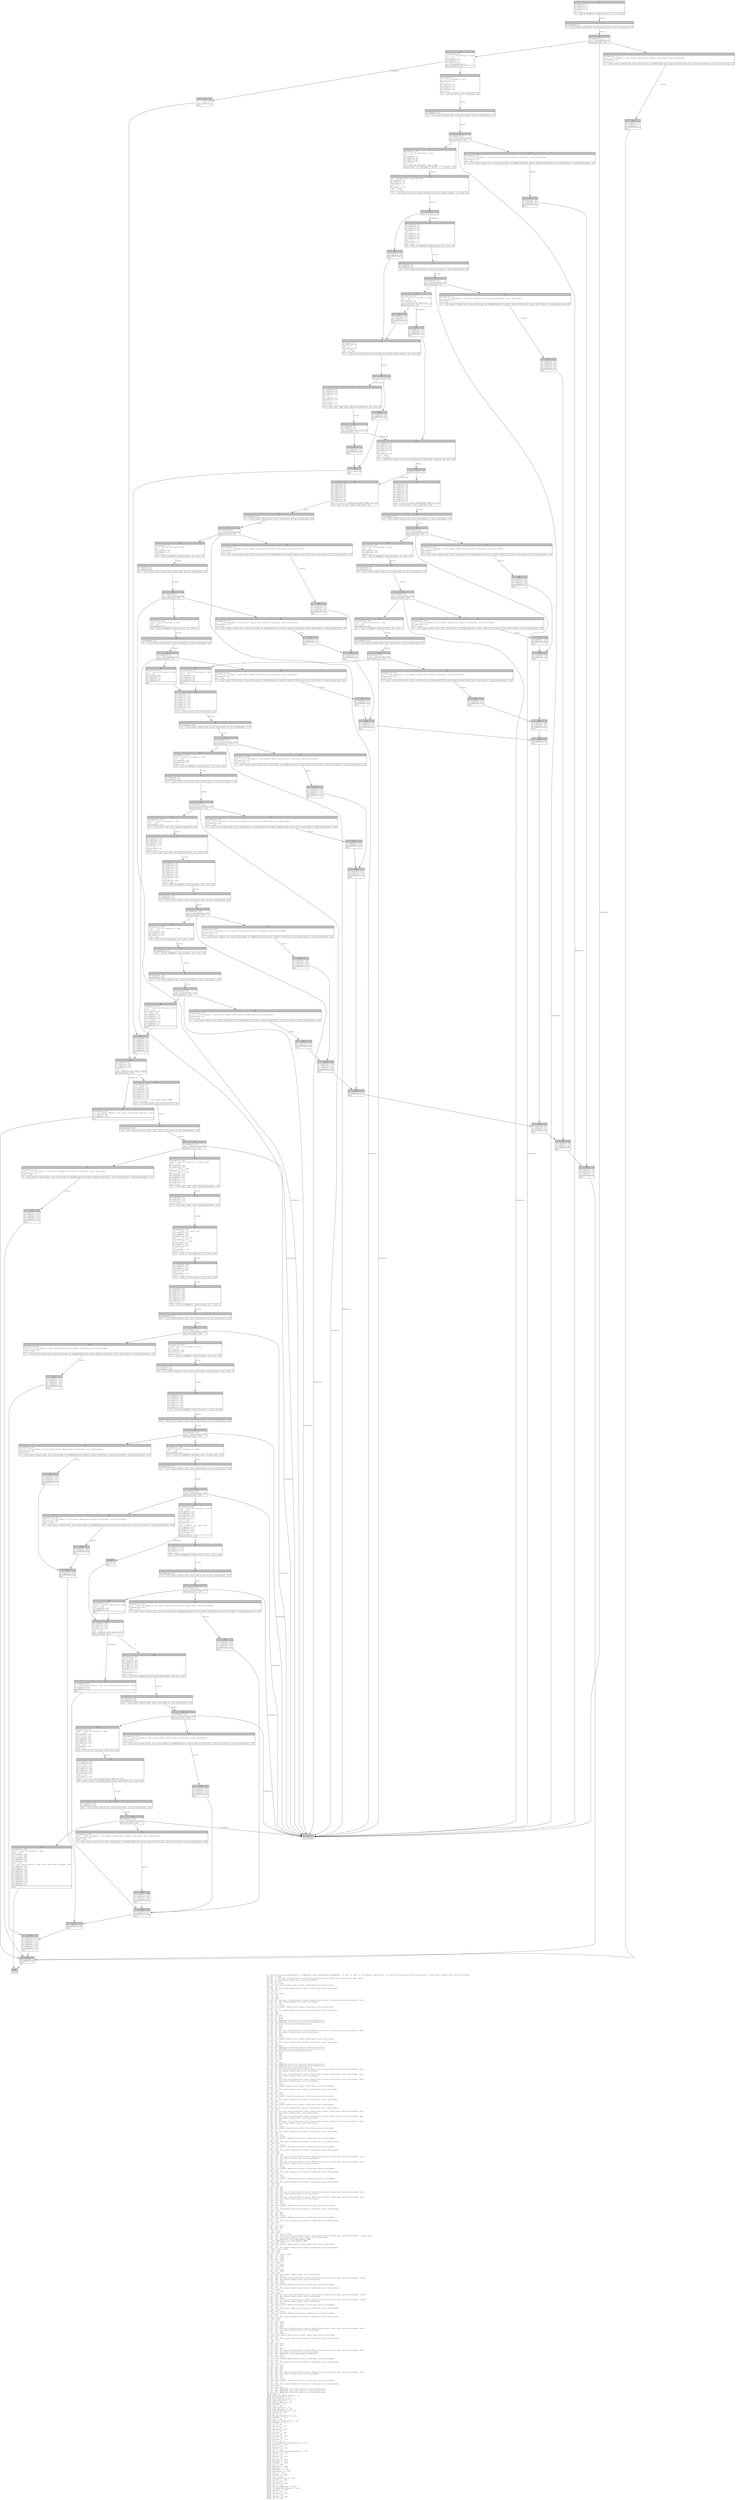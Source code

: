 digraph Mir_0_1828 {
    graph [fontname="Courier, monospace"];
    node [fontname="Courier, monospace"];
    edge [fontname="Courier, monospace"];
    label=<fn calculate_jit_base_asset_amount(_1: &amp;ReErased state::perp_market::PerpMarket, _2: u64, _3: u64, _4: std::option::Option&lt;i64&gt;, _5: controller::position::PositionDirection) -&gt; std::result::Result&lt;u64, error::ErrorCode&gt;<br align="left"/>let mut _6: u64;<br align="left"/>let mut _7: std::ops::ControlFlow&lt;std::result::Result&lt;std::convert::Infallible, error::ErrorCode&gt;, u64&gt;;<br align="left"/>let mut _8: std::result::Result&lt;u64, error::ErrorCode&gt;;<br align="left"/>let mut _9: u64;<br align="left"/>let mut _10: isize;<br align="left"/>let _11: std::result::Result&lt;std::convert::Infallible, error::ErrorCode&gt;;<br align="left"/>let mut _12: !;<br align="left"/>let mut _13: std::result::Result&lt;std::convert::Infallible, error::ErrorCode&gt;;<br align="left"/>let _14: u64;<br align="left"/>let _15: ();<br align="left"/>let mut _16: isize;<br align="left"/>let _17: i64;<br align="left"/>let _18: i64;<br align="left"/>let _19: u64;<br align="left"/>let mut _20: std::ops::ControlFlow&lt;std::result::Result&lt;std::convert::Infallible, error::ErrorCode&gt;, u64&gt;;<br align="left"/>let mut _21: std::result::Result&lt;u64, error::ErrorCode&gt;;<br align="left"/>let mut _22: i64;<br align="left"/>let mut _23: isize;<br align="left"/>let _24: std::result::Result&lt;std::convert::Infallible, error::ErrorCode&gt;;<br align="left"/>let mut _25: !;<br align="left"/>let mut _26: std::result::Result&lt;std::convert::Infallible, error::ErrorCode&gt;;<br align="left"/>let _27: u64;<br align="left"/>let _28: u64;<br align="left"/>let mut _29: u64;<br align="left"/>let mut _30: bool;<br align="left"/>let mut _31: bool;<br align="left"/>let mut _32: &amp;ReErased controller::position::PositionDirection;<br align="left"/>let mut _33: &amp;ReErased controller::position::PositionDirection;<br align="left"/>let _34: controller::position::PositionDirection;<br align="left"/>let mut _35: bool;<br align="left"/>let mut _36: u64;<br align="left"/>let mut _37: u64;<br align="left"/>let mut _38: std::ops::ControlFlow&lt;std::result::Result&lt;std::convert::Infallible, error::ErrorCode&gt;, u64&gt;;<br align="left"/>let mut _39: std::result::Result&lt;u64, error::ErrorCode&gt;;<br align="left"/>let mut _40: u64;<br align="left"/>let mut _41: u64;<br align="left"/>let mut _42: isize;<br align="left"/>let _43: std::result::Result&lt;std::convert::Infallible, error::ErrorCode&gt;;<br align="left"/>let mut _44: !;<br align="left"/>let mut _45: std::result::Result&lt;std::convert::Infallible, error::ErrorCode&gt;;<br align="left"/>let _46: u64;<br align="left"/>let mut _47: bool;<br align="left"/>let mut _48: &amp;ReErased controller::position::PositionDirection;<br align="left"/>let mut _49: &amp;ReErased controller::position::PositionDirection;<br align="left"/>let _50: controller::position::PositionDirection;<br align="left"/>let mut _51: bool;<br align="left"/>let mut _52: u64;<br align="left"/>let mut _53: u64;<br align="left"/>let mut _54: u64;<br align="left"/>let mut _55: u64;<br align="left"/>let _56: u64;<br align="left"/>let mut _57: bool;<br align="left"/>let mut _58: &amp;ReErased controller::position::PositionDirection;<br align="left"/>let mut _59: &amp;ReErased controller::position::PositionDirection;<br align="left"/>let _60: controller::position::PositionDirection;<br align="left"/>let mut _61: std::ops::ControlFlow&lt;std::result::Result&lt;std::convert::Infallible, error::ErrorCode&gt;, u64&gt;;<br align="left"/>let mut _62: std::result::Result&lt;u64, error::ErrorCode&gt;;<br align="left"/>let mut _63: u64;<br align="left"/>let mut _64: std::ops::ControlFlow&lt;std::result::Result&lt;std::convert::Infallible, error::ErrorCode&gt;, u64&gt;;<br align="left"/>let mut _65: std::result::Result&lt;u64, error::ErrorCode&gt;;<br align="left"/>let mut _66: u64;<br align="left"/>let mut _67: std::ops::ControlFlow&lt;std::result::Result&lt;std::convert::Infallible, error::ErrorCode&gt;, u64&gt;;<br align="left"/>let mut _68: std::result::Result&lt;u64, error::ErrorCode&gt;;<br align="left"/>let mut _69: u32;<br align="left"/>let mut _70: isize;<br align="left"/>let _71: std::result::Result&lt;std::convert::Infallible, error::ErrorCode&gt;;<br align="left"/>let mut _72: !;<br align="left"/>let mut _73: std::result::Result&lt;std::convert::Infallible, error::ErrorCode&gt;;<br align="left"/>let _74: u64;<br align="left"/>let mut _75: u64;<br align="left"/>let mut _76: isize;<br align="left"/>let _77: std::result::Result&lt;std::convert::Infallible, error::ErrorCode&gt;;<br align="left"/>let mut _78: !;<br align="left"/>let mut _79: std::result::Result&lt;std::convert::Infallible, error::ErrorCode&gt;;<br align="left"/>let _80: u64;<br align="left"/>let mut _81: isize;<br align="left"/>let _82: std::result::Result&lt;std::convert::Infallible, error::ErrorCode&gt;;<br align="left"/>let mut _83: !;<br align="left"/>let mut _84: std::result::Result&lt;std::convert::Infallible, error::ErrorCode&gt;;<br align="left"/>let _85: u64;<br align="left"/>let mut _86: std::ops::ControlFlow&lt;std::result::Result&lt;std::convert::Infallible, error::ErrorCode&gt;, u64&gt;;<br align="left"/>let mut _87: std::result::Result&lt;u64, error::ErrorCode&gt;;<br align="left"/>let mut _88: u64;<br align="left"/>let mut _89: std::ops::ControlFlow&lt;std::result::Result&lt;std::convert::Infallible, error::ErrorCode&gt;, u64&gt;;<br align="left"/>let mut _90: std::result::Result&lt;u64, error::ErrorCode&gt;;<br align="left"/>let mut _91: u64;<br align="left"/>let mut _92: std::ops::ControlFlow&lt;std::result::Result&lt;std::convert::Infallible, error::ErrorCode&gt;, u64&gt;;<br align="left"/>let mut _93: std::result::Result&lt;u64, error::ErrorCode&gt;;<br align="left"/>let mut _94: u32;<br align="left"/>let mut _95: isize;<br align="left"/>let _96: std::result::Result&lt;std::convert::Infallible, error::ErrorCode&gt;;<br align="left"/>let mut _97: !;<br align="left"/>let mut _98: std::result::Result&lt;std::convert::Infallible, error::ErrorCode&gt;;<br align="left"/>let _99: u64;<br align="left"/>let mut _100: u64;<br align="left"/>let mut _101: isize;<br align="left"/>let _102: std::result::Result&lt;std::convert::Infallible, error::ErrorCode&gt;;<br align="left"/>let mut _103: !;<br align="left"/>let mut _104: std::result::Result&lt;std::convert::Infallible, error::ErrorCode&gt;;<br align="left"/>let _105: u64;<br align="left"/>let mut _106: isize;<br align="left"/>let _107: std::result::Result&lt;std::convert::Infallible, error::ErrorCode&gt;;<br align="left"/>let mut _108: !;<br align="left"/>let mut _109: std::result::Result&lt;std::convert::Infallible, error::ErrorCode&gt;;<br align="left"/>let _110: u64;<br align="left"/>let _111: u64;<br align="left"/>let mut _112: i64;<br align="left"/>let mut _113: std::ops::ControlFlow&lt;std::result::Result&lt;std::convert::Infallible, error::ErrorCode&gt;, i64&gt;;<br align="left"/>let mut _114: std::result::Result&lt;i64, error::ErrorCode&gt;;<br align="left"/>let mut _115: i64;<br align="left"/>let mut _116: std::ops::ControlFlow&lt;std::result::Result&lt;std::convert::Infallible, error::ErrorCode&gt;, i64&gt;;<br align="left"/>let mut _117: std::result::Result&lt;i64, error::ErrorCode&gt;;<br align="left"/>let mut _118: u64;<br align="left"/>let mut _119: isize;<br align="left"/>let _120: std::result::Result&lt;std::convert::Infallible, error::ErrorCode&gt;;<br align="left"/>let mut _121: !;<br align="left"/>let mut _122: std::result::Result&lt;std::convert::Infallible, error::ErrorCode&gt;;<br align="left"/>let _123: i64;<br align="left"/>let mut _124: i64;<br align="left"/>let mut _125: isize;<br align="left"/>let _126: std::result::Result&lt;std::convert::Infallible, error::ErrorCode&gt;;<br align="left"/>let mut _127: !;<br align="left"/>let mut _128: std::result::Result&lt;std::convert::Infallible, error::ErrorCode&gt;;<br align="left"/>let _129: i64;<br align="left"/>let _130: u64;<br align="left"/>let mut _131: u64;<br align="left"/>let mut _132: u64;<br align="left"/>let mut _133: u64;<br align="left"/>let mut _134: std::ops::ControlFlow&lt;std::result::Result&lt;std::convert::Infallible, error::ErrorCode&gt;, u64&gt;;<br align="left"/>let mut _135: std::result::Result&lt;u64, error::ErrorCode&gt;;<br align="left"/>let mut _136: u64;<br align="left"/>let mut _137: std::ops::ControlFlow&lt;std::result::Result&lt;std::convert::Infallible, error::ErrorCode&gt;, u64&gt;;<br align="left"/>let mut _138: std::result::Result&lt;u64, error::ErrorCode&gt;;<br align="left"/>let mut _139: u64;<br align="left"/>let mut _140: u64;<br align="left"/>let mut _141: isize;<br align="left"/>let _142: std::result::Result&lt;std::convert::Infallible, error::ErrorCode&gt;;<br align="left"/>let mut _143: !;<br align="left"/>let mut _144: std::result::Result&lt;std::convert::Infallible, error::ErrorCode&gt;;<br align="left"/>let _145: u64;<br align="left"/>let mut _146: u64;<br align="left"/>let mut _147: u64;<br align="left"/>let mut _148: isize;<br align="left"/>let _149: std::result::Result&lt;std::convert::Infallible, error::ErrorCode&gt;;<br align="left"/>let mut _150: !;<br align="left"/>let mut _151: std::result::Result&lt;std::convert::Infallible, error::ErrorCode&gt;;<br align="left"/>let _152: u64;<br align="left"/>let _153: ();<br align="left"/>let mut _154: bool;<br align="left"/>let mut _155: u64;<br align="left"/>let mut _156: !;<br align="left"/>let _157: i128;<br align="left"/>let _158: i128;<br align="left"/>let mut _159: (i128, i128);<br align="left"/>let mut _160: std::ops::ControlFlow&lt;std::result::Result&lt;std::convert::Infallible, error::ErrorCode&gt;, (i128, i128)&gt;;<br align="left"/>let mut _161: std::result::Result&lt;(i128, i128), error::ErrorCode&gt;;<br align="left"/>let mut _162: &amp;ReErased state::perp_market::AMM;<br align="left"/>let _163: &amp;ReErased state::perp_market::AMM;<br align="left"/>let mut _164: isize;<br align="left"/>let _165: std::result::Result&lt;std::convert::Infallible, error::ErrorCode&gt;;<br align="left"/>let mut _166: !;<br align="left"/>let mut _167: std::result::Result&lt;std::convert::Infallible, error::ErrorCode&gt;;<br align="left"/>let _168: (i128, i128);<br align="left"/>let _169: u128;<br align="left"/>let _170: u128;<br align="left"/>let mut _171: (u128, u128);<br align="left"/>let mut _172: u128;<br align="left"/>let mut _173: i128;<br align="left"/>let mut _174: u128;<br align="left"/>let mut _175: i128;<br align="left"/>let _176: u128;<br align="left"/>let mut _177: u128;<br align="left"/>let mut _178: u128;<br align="left"/>let _179: u128;<br align="left"/>let mut _180: u128;<br align="left"/>let mut _181: u128;<br align="left"/>let _182: u128;<br align="left"/>let mut _183: std::result::Result&lt;u128, error::ErrorCode&gt;;<br align="left"/>let mut _184: u128;<br align="left"/>let mut _185: std::ops::ControlFlow&lt;std::result::Result&lt;std::convert::Infallible, error::ErrorCode&gt;, u128&gt;;<br align="left"/>let mut _186: std::result::Result&lt;u128, error::ErrorCode&gt;;<br align="left"/>let mut _187: u128;<br align="left"/>let mut _188: isize;<br align="left"/>let _189: std::result::Result&lt;std::convert::Infallible, error::ErrorCode&gt;;<br align="left"/>let mut _190: !;<br align="left"/>let mut _191: std::result::Result&lt;std::convert::Infallible, error::ErrorCode&gt;;<br align="left"/>let _192: u128;<br align="left"/>let mut _193: u128;<br align="left"/>let _194: u128;<br align="left"/>let mut _195: std::ops::ControlFlow&lt;std::result::Result&lt;std::convert::Infallible, error::ErrorCode&gt;, u128&gt;;<br align="left"/>let mut _196: std::result::Result&lt;u128, error::ErrorCode&gt;;<br align="left"/>let mut _197: u128;<br align="left"/>let mut _198: std::ops::ControlFlow&lt;std::result::Result&lt;std::convert::Infallible, error::ErrorCode&gt;, u128&gt;;<br align="left"/>let mut _199: std::result::Result&lt;u128, error::ErrorCode&gt;;<br align="left"/>let mut _200: isize;<br align="left"/>let _201: std::result::Result&lt;std::convert::Infallible, error::ErrorCode&gt;;<br align="left"/>let mut _202: !;<br align="left"/>let mut _203: std::result::Result&lt;std::convert::Infallible, error::ErrorCode&gt;;<br align="left"/>let _204: u128;<br align="left"/>let mut _205: isize;<br align="left"/>let _206: std::result::Result&lt;std::convert::Infallible, error::ErrorCode&gt;;<br align="left"/>let mut _207: !;<br align="left"/>let mut _208: std::result::Result&lt;std::convert::Infallible, error::ErrorCode&gt;;<br align="left"/>let _209: u128;<br align="left"/>let _210: bool;<br align="left"/>let mut _211: u128;<br align="left"/>let mut _212: u128;<br align="left"/>let mut _213: u64;<br align="left"/>let mut _214: bool;<br align="left"/>let mut _215: std::ops::ControlFlow&lt;std::result::Result&lt;std::convert::Infallible, error::ErrorCode&gt;, u64&gt;;<br align="left"/>let mut _216: std::result::Result&lt;u64, error::ErrorCode&gt;;<br align="left"/>let mut _217: u64;<br align="left"/>let mut _218: isize;<br align="left"/>let _219: std::result::Result&lt;std::convert::Infallible, error::ErrorCode&gt;;<br align="left"/>let mut _220: !;<br align="left"/>let mut _221: std::result::Result&lt;std::convert::Infallible, error::ErrorCode&gt;;<br align="left"/>let _222: u64;<br align="left"/>let _223: ();<br align="left"/>let mut _224: bool;<br align="left"/>let mut _225: u64;<br align="left"/>let mut _226: !;<br align="left"/>let mut _227: u64;<br align="left"/>let mut _228: std::ops::ControlFlow&lt;std::result::Result&lt;std::convert::Infallible, error::ErrorCode&gt;, u64&gt;;<br align="left"/>let mut _229: std::result::Result&lt;u64, error::ErrorCode&gt;;<br align="left"/>let mut _230: &amp;ReErased state::perp_market::PerpMarket;<br align="left"/>let mut _231: u64;<br align="left"/>let mut _232: isize;<br align="left"/>let _233: std::result::Result&lt;std::convert::Infallible, error::ErrorCode&gt;;<br align="left"/>let mut _234: !;<br align="left"/>let mut _235: std::result::Result&lt;std::convert::Infallible, error::ErrorCode&gt;;<br align="left"/>let _236: u64;<br align="left"/>let mut _237: u64;<br align="left"/>let mut _238: u64;<br align="left"/>let mut _239: u64;<br align="left"/>let mut _240: u64;<br align="left"/>let mut _241: std::ops::ControlFlow&lt;std::result::Result&lt;std::convert::Infallible, error::ErrorCode&gt;, u64&gt;;<br align="left"/>let mut _242: std::result::Result&lt;u64, error::ErrorCode&gt;;<br align="left"/>let mut _243: u64;<br align="left"/>let mut _244: u64;<br align="left"/>let mut _245: isize;<br align="left"/>let _246: std::result::Result&lt;std::convert::Infallible, error::ErrorCode&gt;;<br align="left"/>let mut _247: !;<br align="left"/>let mut _248: std::result::Result&lt;std::convert::Infallible, error::ErrorCode&gt;;<br align="left"/>let _249: u64;<br align="left"/>let mut _250: u64;<br align="left"/>let mut _251: &amp;ReErased controller::position::PositionDirection;<br align="left"/>let mut _252: &amp;ReErased controller::position::PositionDirection;<br align="left"/>let mut _253: &amp;ReErased controller::position::PositionDirection;<br align="left"/>debug market =&gt; _1;<br align="left"/>debug maker_base_asset_amount =&gt; _2;<br align="left"/>debug auction_price =&gt; _3;<br align="left"/>debug valid_oracle_price =&gt; _4;<br align="left"/>debug taker_direction =&gt; _5;<br align="left"/>debug max_jit_amount =&gt; _6;<br align="left"/>debug residual =&gt; _11;<br align="left"/>debug val =&gt; _14;<br align="left"/>debug oracle_price =&gt; _17;<br align="left"/>debug baseline_price =&gt; _18;<br align="left"/>debug baseline_price_u64 =&gt; _19;<br align="left"/>debug residual =&gt; _24;<br align="left"/>debug val =&gt; _27;<br align="left"/>debug five_bps_of_baseline =&gt; _28;<br align="left"/>debug residual =&gt; _43;<br align="left"/>debug val =&gt; _46;<br align="left"/>debug opposite_spread_price =&gt; _56;<br align="left"/>debug residual =&gt; _71;<br align="left"/>debug val =&gt; _74;<br align="left"/>debug residual =&gt; _77;<br align="left"/>debug val =&gt; _80;<br align="left"/>debug residual =&gt; _82;<br align="left"/>debug val =&gt; _85;<br align="left"/>debug residual =&gt; _96;<br align="left"/>debug val =&gt; _99;<br align="left"/>debug residual =&gt; _102;<br align="left"/>debug val =&gt; _105;<br align="left"/>debug residual =&gt; _107;<br align="left"/>debug val =&gt; _110;<br align="left"/>debug price_difference_from_baseline =&gt; _111;<br align="left"/>debug residual =&gt; _120;<br align="left"/>debug val =&gt; _123;<br align="left"/>debug residual =&gt; _126;<br align="left"/>debug val =&gt; _129;<br align="left"/>debug max_jit_amount_scale_numerator =&gt; _130;<br align="left"/>debug residual =&gt; _142;<br align="left"/>debug val =&gt; _145;<br align="left"/>debug residual =&gt; _149;<br align="left"/>debug val =&gt; _152;<br align="left"/>debug max_bids =&gt; _157;<br align="left"/>debug max_asks =&gt; _158;<br align="left"/>debug residual =&gt; _165;<br align="left"/>debug val =&gt; _168;<br align="left"/>debug max_bids =&gt; _169;<br align="left"/>debug max_asks =&gt; _170;<br align="left"/>debug numerator =&gt; _176;<br align="left"/>debug denominator =&gt; _179;<br align="left"/>debug ratio =&gt; _182;<br align="left"/>debug residual =&gt; _189;<br align="left"/>debug val =&gt; _192;<br align="left"/>debug imbalanced_bound =&gt; _194;<br align="left"/>debug residual =&gt; _201;<br align="left"/>debug val =&gt; _204;<br align="left"/>debug residual =&gt; _206;<br align="left"/>debug val =&gt; _209;<br align="left"/>debug amm_is_imbalanced =&gt; _210;<br align="left"/>debug jit_base_asset_amount =&gt; _213;<br align="left"/>debug residual =&gt; _219;<br align="left"/>debug val =&gt; _222;<br align="left"/>debug residual =&gt; _233;<br align="left"/>debug val =&gt; _236;<br align="left"/>debug residual =&gt; _246;<br align="left"/>debug val =&gt; _249;<br align="left"/>>;
    bb0__0_1828 [shape="none", label=<<table border="0" cellborder="1" cellspacing="0"><tr><td bgcolor="gray" align="center" colspan="1">0</td></tr><tr><td align="left" balign="left">StorageLive(_6)<br/>StorageLive(_7)<br/>StorageLive(_8)<br/>StorageLive(_9)<br/>_9 = _2<br/></td></tr><tr><td align="left">_8 = &lt;u64 as SafeMath&gt;::safe_div(move _9, const 2_u64)</td></tr></table>>];
    bb1__0_1828 [shape="none", label=<<table border="0" cellborder="1" cellspacing="0"><tr><td bgcolor="gray" align="center" colspan="1">1</td></tr><tr><td align="left" balign="left">StorageDead(_9)<br/></td></tr><tr><td align="left">_7 = &lt;std::result::Result&lt;u64, error::ErrorCode&gt; as Try&gt;::branch(move _8)</td></tr></table>>];
    bb2__0_1828 [shape="none", label=<<table border="0" cellborder="1" cellspacing="0"><tr><td bgcolor="gray" align="center" colspan="1">2</td></tr><tr><td align="left" balign="left">StorageDead(_8)<br/>_10 = discriminant(_7)<br/></td></tr><tr><td align="left">switchInt(move _10)</td></tr></table>>];
    bb3__0_1828 [shape="none", label=<<table border="0" cellborder="1" cellspacing="0"><tr><td bgcolor="gray" align="center" colspan="1">3</td></tr><tr><td align="left" balign="left">StorageLive(_14)<br/>_14 = ((_7 as Continue).0: u64)<br/>_6 = _14<br/>StorageDead(_14)<br/>StorageDead(_7)<br/>StorageLive(_15)<br/>_16 = discriminant(_4)<br/></td></tr><tr><td align="left">switchInt(move _16)</td></tr></table>>];
    bb4__0_1828 [shape="none", label=<<table border="0" cellborder="1" cellspacing="0"><tr><td bgcolor="gray" align="center" colspan="1">4</td></tr><tr><td align="left">unreachable</td></tr></table>>];
    bb5__0_1828 [shape="none", label=<<table border="0" cellborder="1" cellspacing="0"><tr><td bgcolor="gray" align="center" colspan="1">5</td></tr><tr><td align="left" balign="left">StorageLive(_11)<br/>_11 = ((_7 as Break).0: std::result::Result&lt;std::convert::Infallible, error::ErrorCode&gt;)<br/>StorageLive(_13)<br/>_13 = _11<br/></td></tr><tr><td align="left">_0 = &lt;std::result::Result&lt;u64, error::ErrorCode&gt; as FromResidual&lt;std::result::Result&lt;Infallible, error::ErrorCode&gt;&gt;&gt;::from_residual(move _13)</td></tr></table>>];
    bb6__0_1828 [shape="none", label=<<table border="0" cellborder="1" cellspacing="0"><tr><td bgcolor="gray" align="center" colspan="1">6</td></tr><tr><td align="left" balign="left">StorageDead(_13)<br/>StorageDead(_11)<br/>StorageDead(_7)<br/></td></tr><tr><td align="left">goto</td></tr></table>>];
    bb7__0_1828 [shape="none", label=<<table border="0" cellborder="1" cellspacing="0"><tr><td bgcolor="gray" align="center" colspan="1">7</td></tr><tr><td align="left" balign="left">_6 = const 0_u64<br/>_15 = const ()<br/></td></tr><tr><td align="left">goto</td></tr></table>>];
    bb8__0_1828 [shape="none", label=<<table border="0" cellborder="1" cellspacing="0"><tr><td bgcolor="gray" align="center" colspan="1">8</td></tr><tr><td align="left" balign="left">StorageLive(_17)<br/>_17 = ((_4 as Some).0: i64)<br/>StorageLive(_18)<br/>_18 = _17<br/>StorageLive(_19)<br/>StorageLive(_20)<br/>StorageLive(_21)<br/>StorageLive(_22)<br/>_22 = _17<br/></td></tr><tr><td align="left">_21 = &lt;i64 as Cast&gt;::cast::&lt;u64&gt;(move _22)</td></tr></table>>];
    bb9__0_1828 [shape="none", label=<<table border="0" cellborder="1" cellspacing="0"><tr><td bgcolor="gray" align="center" colspan="1">9</td></tr><tr><td align="left" balign="left">StorageDead(_22)<br/></td></tr><tr><td align="left">_20 = &lt;std::result::Result&lt;u64, error::ErrorCode&gt; as Try&gt;::branch(move _21)</td></tr></table>>];
    bb10__0_1828 [shape="none", label=<<table border="0" cellborder="1" cellspacing="0"><tr><td bgcolor="gray" align="center" colspan="1">10</td></tr><tr><td align="left" balign="left">StorageDead(_21)<br/>_23 = discriminant(_20)<br/></td></tr><tr><td align="left">switchInt(move _23)</td></tr></table>>];
    bb11__0_1828 [shape="none", label=<<table border="0" cellborder="1" cellspacing="0"><tr><td bgcolor="gray" align="center" colspan="1">11</td></tr><tr><td align="left" balign="left">StorageLive(_27)<br/>_27 = ((_20 as Continue).0: u64)<br/>_19 = _27<br/>StorageDead(_27)<br/>StorageDead(_20)<br/>StorageLive(_28)<br/>StorageLive(_29)<br/>_29 = _19<br/>_30 = Eq(const 2000_u64, const 0_u64)<br/></td></tr><tr><td align="left">assert(!move _30, &quot;attempt to divide `{}` by zero&quot;, _29)</td></tr></table>>];
    bb12__0_1828 [shape="none", label=<<table border="0" cellborder="1" cellspacing="0"><tr><td bgcolor="gray" align="center" colspan="1">12</td></tr><tr><td align="left" balign="left">StorageLive(_24)<br/>_24 = ((_20 as Break).0: std::result::Result&lt;std::convert::Infallible, error::ErrorCode&gt;)<br/>StorageLive(_26)<br/>_26 = _24<br/></td></tr><tr><td align="left">_0 = &lt;std::result::Result&lt;u64, error::ErrorCode&gt; as FromResidual&lt;std::result::Result&lt;Infallible, error::ErrorCode&gt;&gt;&gt;::from_residual(move _26)</td></tr></table>>];
    bb13__0_1828 [shape="none", label=<<table border="0" cellborder="1" cellspacing="0"><tr><td bgcolor="gray" align="center" colspan="1">13</td></tr><tr><td align="left" balign="left">StorageDead(_26)<br/>StorageDead(_24)<br/>StorageDead(_20)<br/></td></tr><tr><td align="left">goto</td></tr></table>>];
    bb14__0_1828 [shape="none", label=<<table border="0" cellborder="1" cellspacing="0"><tr><td bgcolor="gray" align="center" colspan="1">14</td></tr><tr><td align="left" balign="left">_28 = Div(move _29, const 2000_u64)<br/>StorageDead(_29)<br/>StorageLive(_31)<br/>StorageLive(_32)<br/>_32 = &amp;_5<br/>StorageLive(_33)<br/>_253 = const _<br/>_33 = &amp;(*_253)<br/></td></tr><tr><td align="left">_31 = &lt;controller::position::PositionDirection as PartialEq&gt;::eq(move _32, move _33)</td></tr></table>>];
    bb15__0_1828 [shape="none", label=<<table border="0" cellborder="1" cellspacing="0"><tr><td bgcolor="gray" align="center" colspan="1">15</td></tr><tr><td align="left">switchInt(move _31)</td></tr></table>>];
    bb16__0_1828 [shape="none", label=<<table border="0" cellborder="1" cellspacing="0"><tr><td bgcolor="gray" align="center" colspan="1">16</td></tr><tr><td align="left" balign="left">StorageDead(_33)<br/>StorageDead(_32)<br/>StorageLive(_35)<br/>StorageLive(_36)<br/>_36 = _3<br/>StorageLive(_37)<br/>StorageLive(_38)<br/>StorageLive(_39)<br/>StorageLive(_40)<br/>_40 = _19<br/>StorageLive(_41)<br/>_41 = _28<br/></td></tr><tr><td align="left">_39 = &lt;u64 as SafeMath&gt;::safe_sub(move _40, move _41)</td></tr></table>>];
    bb17__0_1828 [shape="none", label=<<table border="0" cellborder="1" cellspacing="0"><tr><td bgcolor="gray" align="center" colspan="1">17</td></tr><tr><td align="left" balign="left">StorageDead(_41)<br/>StorageDead(_40)<br/></td></tr><tr><td align="left">_38 = &lt;std::result::Result&lt;u64, error::ErrorCode&gt; as Try&gt;::branch(move _39)</td></tr></table>>];
    bb18__0_1828 [shape="none", label=<<table border="0" cellborder="1" cellspacing="0"><tr><td bgcolor="gray" align="center" colspan="1">18</td></tr><tr><td align="left" balign="left">StorageDead(_39)<br/>_42 = discriminant(_38)<br/></td></tr><tr><td align="left">switchInt(move _42)</td></tr></table>>];
    bb19__0_1828 [shape="none", label=<<table border="0" cellborder="1" cellspacing="0"><tr><td bgcolor="gray" align="center" colspan="1">19</td></tr><tr><td align="left" balign="left">StorageLive(_46)<br/>_46 = ((_38 as Continue).0: u64)<br/>_37 = _46<br/>StorageDead(_46)<br/>_35 = Lt(move _36, move _37)<br/></td></tr><tr><td align="left">switchInt(move _35)</td></tr></table>>];
    bb20__0_1828 [shape="none", label=<<table border="0" cellborder="1" cellspacing="0"><tr><td bgcolor="gray" align="center" colspan="1">20</td></tr><tr><td align="left" balign="left">StorageLive(_43)<br/>_43 = ((_38 as Break).0: std::result::Result&lt;std::convert::Infallible, error::ErrorCode&gt;)<br/>StorageLive(_45)<br/>_45 = _43<br/></td></tr><tr><td align="left">_0 = &lt;std::result::Result&lt;u64, error::ErrorCode&gt; as FromResidual&lt;std::result::Result&lt;Infallible, error::ErrorCode&gt;&gt;&gt;::from_residual(move _45)</td></tr></table>>];
    bb21__0_1828 [shape="none", label=<<table border="0" cellborder="1" cellspacing="0"><tr><td bgcolor="gray" align="center" colspan="1">21</td></tr><tr><td align="left" balign="left">StorageDead(_45)<br/>StorageDead(_43)<br/>StorageDead(_38)<br/>StorageDead(_37)<br/>StorageDead(_36)<br/></td></tr><tr><td align="left">goto</td></tr></table>>];
    bb22__0_1828 [shape="none", label=<<table border="0" cellborder="1" cellspacing="0"><tr><td bgcolor="gray" align="center" colspan="1">22</td></tr><tr><td align="left" balign="left">StorageDead(_38)<br/>StorageDead(_37)<br/>StorageDead(_36)<br/></td></tr><tr><td align="left">goto</td></tr></table>>];
    bb23__0_1828 [shape="none", label=<<table border="0" cellborder="1" cellspacing="0"><tr><td bgcolor="gray" align="center" colspan="1">23</td></tr><tr><td align="left" balign="left">StorageDead(_38)<br/>StorageDead(_37)<br/>StorageDead(_36)<br/></td></tr><tr><td align="left">goto</td></tr></table>>];
    bb24__0_1828 [shape="none", label=<<table border="0" cellborder="1" cellspacing="0"><tr><td bgcolor="gray" align="center" colspan="1">24</td></tr><tr><td align="left" balign="left">StorageDead(_33)<br/>StorageDead(_32)<br/></td></tr><tr><td align="left">goto</td></tr></table>>];
    bb25__0_1828 [shape="none", label=<<table border="0" cellborder="1" cellspacing="0"><tr><td bgcolor="gray" align="center" colspan="1">25</td></tr><tr><td align="left" balign="left">StorageLive(_47)<br/>StorageLive(_48)<br/>_48 = &amp;_5<br/>StorageLive(_49)<br/>_252 = const _<br/>_49 = &amp;(*_252)<br/></td></tr><tr><td align="left">_47 = &lt;controller::position::PositionDirection as PartialEq&gt;::eq(move _48, move _49)</td></tr></table>>];
    bb26__0_1828 [shape="none", label=<<table border="0" cellborder="1" cellspacing="0"><tr><td bgcolor="gray" align="center" colspan="1">26</td></tr><tr><td align="left">switchInt(move _47)</td></tr></table>>];
    bb27__0_1828 [shape="none", label=<<table border="0" cellborder="1" cellspacing="0"><tr><td bgcolor="gray" align="center" colspan="1">27</td></tr><tr><td align="left" balign="left">StorageDead(_49)<br/>StorageDead(_48)<br/>StorageLive(_51)<br/>StorageLive(_52)<br/>_52 = _3<br/>StorageLive(_53)<br/>StorageLive(_54)<br/>_54 = _19<br/>StorageLive(_55)<br/>_55 = _28<br/></td></tr><tr><td align="left">_53 = core::num::&lt;impl u64&gt;::saturating_add(move _54, move _55)</td></tr></table>>];
    bb28__0_1828 [shape="none", label=<<table border="0" cellborder="1" cellspacing="0"><tr><td bgcolor="gray" align="center" colspan="1">28</td></tr><tr><td align="left" balign="left">StorageDead(_55)<br/>StorageDead(_54)<br/>_51 = Gt(move _52, move _53)<br/></td></tr><tr><td align="left">switchInt(move _51)</td></tr></table>>];
    bb29__0_1828 [shape="none", label=<<table border="0" cellborder="1" cellspacing="0"><tr><td bgcolor="gray" align="center" colspan="1">29</td></tr><tr><td align="left" balign="left">StorageDead(_53)<br/>StorageDead(_52)<br/>StorageLive(_56)<br/>StorageLive(_57)<br/>StorageLive(_58)<br/>_58 = &amp;_5<br/>StorageLive(_59)<br/>_251 = const _<br/>_59 = &amp;(*_251)<br/></td></tr><tr><td align="left">_57 = &lt;controller::position::PositionDirection as PartialEq&gt;::eq(move _58, move _59)</td></tr></table>>];
    bb30__0_1828 [shape="none", label=<<table border="0" cellborder="1" cellspacing="0"><tr><td bgcolor="gray" align="center" colspan="1">30</td></tr><tr><td align="left">switchInt(move _57)</td></tr></table>>];
    bb31__0_1828 [shape="none", label=<<table border="0" cellborder="1" cellspacing="0"><tr><td bgcolor="gray" align="center" colspan="1">31</td></tr><tr><td align="left" balign="left">StorageDead(_59)<br/>StorageDead(_58)<br/>StorageLive(_61)<br/>StorageLive(_62)<br/>StorageLive(_63)<br/>StorageLive(_64)<br/>StorageLive(_65)<br/>StorageLive(_66)<br/>StorageLive(_67)<br/>StorageLive(_68)<br/>StorageLive(_69)<br/>_69 = (((*_1).1: state::perp_market::AMM).66: u32)<br/></td></tr><tr><td align="left">_68 = &lt;u32 as Cast&gt;::cast::&lt;u64&gt;(move _69)</td></tr></table>>];
    bb32__0_1828 [shape="none", label=<<table border="0" cellborder="1" cellspacing="0"><tr><td bgcolor="gray" align="center" colspan="1">32</td></tr><tr><td align="left" balign="left">StorageDead(_69)<br/></td></tr><tr><td align="left">_67 = &lt;std::result::Result&lt;u64, error::ErrorCode&gt; as Try&gt;::branch(move _68)</td></tr></table>>];
    bb33__0_1828 [shape="none", label=<<table border="0" cellborder="1" cellspacing="0"><tr><td bgcolor="gray" align="center" colspan="1">33</td></tr><tr><td align="left" balign="left">StorageDead(_68)<br/>_70 = discriminant(_67)<br/></td></tr><tr><td align="left">switchInt(move _70)</td></tr></table>>];
    bb34__0_1828 [shape="none", label=<<table border="0" cellborder="1" cellspacing="0"><tr><td bgcolor="gray" align="center" colspan="1">34</td></tr><tr><td align="left" balign="left">StorageLive(_74)<br/>_74 = ((_67 as Continue).0: u64)<br/>_66 = _74<br/>StorageDead(_74)<br/>StorageLive(_75)<br/>_75 = _19<br/></td></tr><tr><td align="left">_65 = &lt;u64 as SafeMath&gt;::safe_mul(move _66, move _75)</td></tr></table>>];
    bb35__0_1828 [shape="none", label=<<table border="0" cellborder="1" cellspacing="0"><tr><td bgcolor="gray" align="center" colspan="1">35</td></tr><tr><td align="left" balign="left">StorageLive(_71)<br/>_71 = ((_67 as Break).0: std::result::Result&lt;std::convert::Infallible, error::ErrorCode&gt;)<br/>StorageLive(_73)<br/>_73 = _71<br/></td></tr><tr><td align="left">_0 = &lt;std::result::Result&lt;u64, error::ErrorCode&gt; as FromResidual&lt;std::result::Result&lt;Infallible, error::ErrorCode&gt;&gt;&gt;::from_residual(move _73)</td></tr></table>>];
    bb36__0_1828 [shape="none", label=<<table border="0" cellborder="1" cellspacing="0"><tr><td bgcolor="gray" align="center" colspan="1">36</td></tr><tr><td align="left" balign="left">StorageDead(_73)<br/>StorageDead(_71)<br/>StorageDead(_66)<br/>StorageDead(_65)<br/></td></tr><tr><td align="left">goto</td></tr></table>>];
    bb37__0_1828 [shape="none", label=<<table border="0" cellborder="1" cellspacing="0"><tr><td bgcolor="gray" align="center" colspan="1">37</td></tr><tr><td align="left" balign="left">StorageDead(_75)<br/>StorageDead(_66)<br/></td></tr><tr><td align="left">_64 = &lt;std::result::Result&lt;u64, error::ErrorCode&gt; as Try&gt;::branch(move _65)</td></tr></table>>];
    bb38__0_1828 [shape="none", label=<<table border="0" cellborder="1" cellspacing="0"><tr><td bgcolor="gray" align="center" colspan="1">38</td></tr><tr><td align="left" balign="left">StorageDead(_65)<br/>_76 = discriminant(_64)<br/></td></tr><tr><td align="left">switchInt(move _76)</td></tr></table>>];
    bb39__0_1828 [shape="none", label=<<table border="0" cellborder="1" cellspacing="0"><tr><td bgcolor="gray" align="center" colspan="1">39</td></tr><tr><td align="left" balign="left">StorageLive(_80)<br/>_80 = ((_64 as Continue).0: u64)<br/>_63 = _80<br/>StorageDead(_80)<br/></td></tr><tr><td align="left">_62 = &lt;u64 as SafeMath&gt;::safe_div(move _63, const _)</td></tr></table>>];
    bb40__0_1828 [shape="none", label=<<table border="0" cellborder="1" cellspacing="0"><tr><td bgcolor="gray" align="center" colspan="1">40</td></tr><tr><td align="left" balign="left">StorageLive(_77)<br/>_77 = ((_64 as Break).0: std::result::Result&lt;std::convert::Infallible, error::ErrorCode&gt;)<br/>StorageLive(_79)<br/>_79 = _77<br/></td></tr><tr><td align="left">_0 = &lt;std::result::Result&lt;u64, error::ErrorCode&gt; as FromResidual&lt;std::result::Result&lt;Infallible, error::ErrorCode&gt;&gt;&gt;::from_residual(move _79)</td></tr></table>>];
    bb41__0_1828 [shape="none", label=<<table border="0" cellborder="1" cellspacing="0"><tr><td bgcolor="gray" align="center" colspan="1">41</td></tr><tr><td align="left" balign="left">StorageDead(_79)<br/>StorageDead(_77)<br/></td></tr><tr><td align="left">goto</td></tr></table>>];
    bb42__0_1828 [shape="none", label=<<table border="0" cellborder="1" cellspacing="0"><tr><td bgcolor="gray" align="center" colspan="1">42</td></tr><tr><td align="left" balign="left">StorageDead(_63)<br/></td></tr><tr><td align="left">_61 = &lt;std::result::Result&lt;u64, error::ErrorCode&gt; as Try&gt;::branch(move _62)</td></tr></table>>];
    bb43__0_1828 [shape="none", label=<<table border="0" cellborder="1" cellspacing="0"><tr><td bgcolor="gray" align="center" colspan="1">43</td></tr><tr><td align="left" balign="left">StorageDead(_62)<br/>_81 = discriminant(_61)<br/></td></tr><tr><td align="left">switchInt(move _81)</td></tr></table>>];
    bb44__0_1828 [shape="none", label=<<table border="0" cellborder="1" cellspacing="0"><tr><td bgcolor="gray" align="center" colspan="1">44</td></tr><tr><td align="left" balign="left">StorageLive(_85)<br/>_85 = ((_61 as Continue).0: u64)<br/>_56 = _85<br/>StorageDead(_85)<br/>StorageDead(_67)<br/>StorageDead(_64)<br/>StorageDead(_61)<br/></td></tr><tr><td align="left">goto</td></tr></table>>];
    bb45__0_1828 [shape="none", label=<<table border="0" cellborder="1" cellspacing="0"><tr><td bgcolor="gray" align="center" colspan="1">45</td></tr><tr><td align="left" balign="left">StorageLive(_82)<br/>_82 = ((_61 as Break).0: std::result::Result&lt;std::convert::Infallible, error::ErrorCode&gt;)<br/>StorageLive(_84)<br/>_84 = _82<br/></td></tr><tr><td align="left">_0 = &lt;std::result::Result&lt;u64, error::ErrorCode&gt; as FromResidual&lt;std::result::Result&lt;Infallible, error::ErrorCode&gt;&gt;&gt;::from_residual(move _84)</td></tr></table>>];
    bb46__0_1828 [shape="none", label=<<table border="0" cellborder="1" cellspacing="0"><tr><td bgcolor="gray" align="center" colspan="1">46</td></tr><tr><td align="left" balign="left">StorageDead(_84)<br/>StorageDead(_82)<br/></td></tr><tr><td align="left">goto</td></tr></table>>];
    bb47__0_1828 [shape="none", label=<<table border="0" cellborder="1" cellspacing="0"><tr><td bgcolor="gray" align="center" colspan="1">47</td></tr><tr><td align="left" balign="left">StorageDead(_59)<br/>StorageDead(_58)<br/>StorageLive(_86)<br/>StorageLive(_87)<br/>StorageLive(_88)<br/>StorageLive(_89)<br/>StorageLive(_90)<br/>StorageLive(_91)<br/>StorageLive(_92)<br/>StorageLive(_93)<br/>StorageLive(_94)<br/>_94 = (((*_1).1: state::perp_market::AMM).65: u32)<br/></td></tr><tr><td align="left">_93 = &lt;u32 as Cast&gt;::cast::&lt;u64&gt;(move _94)</td></tr></table>>];
    bb48__0_1828 [shape="none", label=<<table border="0" cellborder="1" cellspacing="0"><tr><td bgcolor="gray" align="center" colspan="1">48</td></tr><tr><td align="left" balign="left">StorageDead(_94)<br/></td></tr><tr><td align="left">_92 = &lt;std::result::Result&lt;u64, error::ErrorCode&gt; as Try&gt;::branch(move _93)</td></tr></table>>];
    bb49__0_1828 [shape="none", label=<<table border="0" cellborder="1" cellspacing="0"><tr><td bgcolor="gray" align="center" colspan="1">49</td></tr><tr><td align="left" balign="left">StorageDead(_93)<br/>_95 = discriminant(_92)<br/></td></tr><tr><td align="left">switchInt(move _95)</td></tr></table>>];
    bb50__0_1828 [shape="none", label=<<table border="0" cellborder="1" cellspacing="0"><tr><td bgcolor="gray" align="center" colspan="1">50</td></tr><tr><td align="left" balign="left">StorageLive(_99)<br/>_99 = ((_92 as Continue).0: u64)<br/>_91 = _99<br/>StorageDead(_99)<br/>StorageLive(_100)<br/>_100 = _19<br/></td></tr><tr><td align="left">_90 = &lt;u64 as SafeMath&gt;::safe_mul(move _91, move _100)</td></tr></table>>];
    bb51__0_1828 [shape="none", label=<<table border="0" cellborder="1" cellspacing="0"><tr><td bgcolor="gray" align="center" colspan="1">51</td></tr><tr><td align="left" balign="left">StorageLive(_96)<br/>_96 = ((_92 as Break).0: std::result::Result&lt;std::convert::Infallible, error::ErrorCode&gt;)<br/>StorageLive(_98)<br/>_98 = _96<br/></td></tr><tr><td align="left">_0 = &lt;std::result::Result&lt;u64, error::ErrorCode&gt; as FromResidual&lt;std::result::Result&lt;Infallible, error::ErrorCode&gt;&gt;&gt;::from_residual(move _98)</td></tr></table>>];
    bb52__0_1828 [shape="none", label=<<table border="0" cellborder="1" cellspacing="0"><tr><td bgcolor="gray" align="center" colspan="1">52</td></tr><tr><td align="left" balign="left">StorageDead(_98)<br/>StorageDead(_96)<br/>StorageDead(_91)<br/>StorageDead(_90)<br/></td></tr><tr><td align="left">goto</td></tr></table>>];
    bb53__0_1828 [shape="none", label=<<table border="0" cellborder="1" cellspacing="0"><tr><td bgcolor="gray" align="center" colspan="1">53</td></tr><tr><td align="left" balign="left">StorageDead(_100)<br/>StorageDead(_91)<br/></td></tr><tr><td align="left">_89 = &lt;std::result::Result&lt;u64, error::ErrorCode&gt; as Try&gt;::branch(move _90)</td></tr></table>>];
    bb54__0_1828 [shape="none", label=<<table border="0" cellborder="1" cellspacing="0"><tr><td bgcolor="gray" align="center" colspan="1">54</td></tr><tr><td align="left" balign="left">StorageDead(_90)<br/>_101 = discriminant(_89)<br/></td></tr><tr><td align="left">switchInt(move _101)</td></tr></table>>];
    bb55__0_1828 [shape="none", label=<<table border="0" cellborder="1" cellspacing="0"><tr><td bgcolor="gray" align="center" colspan="1">55</td></tr><tr><td align="left" balign="left">StorageLive(_105)<br/>_105 = ((_89 as Continue).0: u64)<br/>_88 = _105<br/>StorageDead(_105)<br/></td></tr><tr><td align="left">_87 = &lt;u64 as SafeMath&gt;::safe_div(move _88, const _)</td></tr></table>>];
    bb56__0_1828 [shape="none", label=<<table border="0" cellborder="1" cellspacing="0"><tr><td bgcolor="gray" align="center" colspan="1">56</td></tr><tr><td align="left" balign="left">StorageLive(_102)<br/>_102 = ((_89 as Break).0: std::result::Result&lt;std::convert::Infallible, error::ErrorCode&gt;)<br/>StorageLive(_104)<br/>_104 = _102<br/></td></tr><tr><td align="left">_0 = &lt;std::result::Result&lt;u64, error::ErrorCode&gt; as FromResidual&lt;std::result::Result&lt;Infallible, error::ErrorCode&gt;&gt;&gt;::from_residual(move _104)</td></tr></table>>];
    bb57__0_1828 [shape="none", label=<<table border="0" cellborder="1" cellspacing="0"><tr><td bgcolor="gray" align="center" colspan="1">57</td></tr><tr><td align="left" balign="left">StorageDead(_104)<br/>StorageDead(_102)<br/></td></tr><tr><td align="left">goto</td></tr></table>>];
    bb58__0_1828 [shape="none", label=<<table border="0" cellborder="1" cellspacing="0"><tr><td bgcolor="gray" align="center" colspan="1">58</td></tr><tr><td align="left" balign="left">StorageDead(_88)<br/></td></tr><tr><td align="left">_86 = &lt;std::result::Result&lt;u64, error::ErrorCode&gt; as Try&gt;::branch(move _87)</td></tr></table>>];
    bb59__0_1828 [shape="none", label=<<table border="0" cellborder="1" cellspacing="0"><tr><td bgcolor="gray" align="center" colspan="1">59</td></tr><tr><td align="left" balign="left">StorageDead(_87)<br/>_106 = discriminant(_86)<br/></td></tr><tr><td align="left">switchInt(move _106)</td></tr></table>>];
    bb60__0_1828 [shape="none", label=<<table border="0" cellborder="1" cellspacing="0"><tr><td bgcolor="gray" align="center" colspan="1">60</td></tr><tr><td align="left" balign="left">StorageLive(_110)<br/>_110 = ((_86 as Continue).0: u64)<br/>_56 = _110<br/>StorageDead(_110)<br/>StorageDead(_92)<br/>StorageDead(_89)<br/>StorageDead(_86)<br/></td></tr><tr><td align="left">goto</td></tr></table>>];
    bb61__0_1828 [shape="none", label=<<table border="0" cellborder="1" cellspacing="0"><tr><td bgcolor="gray" align="center" colspan="1">61</td></tr><tr><td align="left" balign="left">StorageLive(_107)<br/>_107 = ((_86 as Break).0: std::result::Result&lt;std::convert::Infallible, error::ErrorCode&gt;)<br/>StorageLive(_109)<br/>_109 = _107<br/></td></tr><tr><td align="left">_0 = &lt;std::result::Result&lt;u64, error::ErrorCode&gt; as FromResidual&lt;std::result::Result&lt;Infallible, error::ErrorCode&gt;&gt;&gt;::from_residual(move _109)</td></tr></table>>];
    bb62__0_1828 [shape="none", label=<<table border="0" cellborder="1" cellspacing="0"><tr><td bgcolor="gray" align="center" colspan="1">62</td></tr><tr><td align="left" balign="left">StorageDead(_109)<br/>StorageDead(_107)<br/></td></tr><tr><td align="left">goto</td></tr></table>>];
    bb63__0_1828 [shape="none", label=<<table border="0" cellborder="1" cellspacing="0"><tr><td bgcolor="gray" align="center" colspan="1">63</td></tr><tr><td align="left" balign="left">StorageDead(_57)<br/>StorageLive(_111)<br/>StorageLive(_112)<br/>StorageLive(_113)<br/>StorageLive(_114)<br/>StorageLive(_115)<br/>StorageLive(_116)<br/>StorageLive(_117)<br/>StorageLive(_118)<br/>_118 = _3<br/></td></tr><tr><td align="left">_117 = &lt;u64 as Cast&gt;::cast::&lt;i64&gt;(move _118)</td></tr></table>>];
    bb64__0_1828 [shape="none", label=<<table border="0" cellborder="1" cellspacing="0"><tr><td bgcolor="gray" align="center" colspan="1">64</td></tr><tr><td align="left" balign="left">StorageDead(_118)<br/></td></tr><tr><td align="left">_116 = &lt;std::result::Result&lt;i64, error::ErrorCode&gt; as Try&gt;::branch(move _117)</td></tr></table>>];
    bb65__0_1828 [shape="none", label=<<table border="0" cellborder="1" cellspacing="0"><tr><td bgcolor="gray" align="center" colspan="1">65</td></tr><tr><td align="left" balign="left">StorageDead(_117)<br/>_119 = discriminant(_116)<br/></td></tr><tr><td align="left">switchInt(move _119)</td></tr></table>>];
    bb66__0_1828 [shape="none", label=<<table border="0" cellborder="1" cellspacing="0"><tr><td bgcolor="gray" align="center" colspan="1">66</td></tr><tr><td align="left" balign="left">StorageLive(_123)<br/>_123 = ((_116 as Continue).0: i64)<br/>_115 = _123<br/>StorageDead(_123)<br/>StorageLive(_124)<br/>_124 = _18<br/></td></tr><tr><td align="left">_114 = &lt;i64 as SafeMath&gt;::safe_sub(move _115, move _124)</td></tr></table>>];
    bb67__0_1828 [shape="none", label=<<table border="0" cellborder="1" cellspacing="0"><tr><td bgcolor="gray" align="center" colspan="1">67</td></tr><tr><td align="left" balign="left">StorageLive(_120)<br/>_120 = ((_116 as Break).0: std::result::Result&lt;std::convert::Infallible, error::ErrorCode&gt;)<br/>StorageLive(_122)<br/>_122 = _120<br/></td></tr><tr><td align="left">_0 = &lt;std::result::Result&lt;u64, error::ErrorCode&gt; as FromResidual&lt;std::result::Result&lt;Infallible, error::ErrorCode&gt;&gt;&gt;::from_residual(move _122)</td></tr></table>>];
    bb68__0_1828 [shape="none", label=<<table border="0" cellborder="1" cellspacing="0"><tr><td bgcolor="gray" align="center" colspan="1">68</td></tr><tr><td align="left" balign="left">StorageDead(_122)<br/>StorageDead(_120)<br/>StorageDead(_115)<br/>StorageDead(_114)<br/></td></tr><tr><td align="left">goto</td></tr></table>>];
    bb69__0_1828 [shape="none", label=<<table border="0" cellborder="1" cellspacing="0"><tr><td bgcolor="gray" align="center" colspan="1">69</td></tr><tr><td align="left" balign="left">StorageDead(_124)<br/>StorageDead(_115)<br/></td></tr><tr><td align="left">_113 = &lt;std::result::Result&lt;i64, error::ErrorCode&gt; as Try&gt;::branch(move _114)</td></tr></table>>];
    bb70__0_1828 [shape="none", label=<<table border="0" cellborder="1" cellspacing="0"><tr><td bgcolor="gray" align="center" colspan="1">70</td></tr><tr><td align="left" balign="left">StorageDead(_114)<br/>_125 = discriminant(_113)<br/></td></tr><tr><td align="left">switchInt(move _125)</td></tr></table>>];
    bb71__0_1828 [shape="none", label=<<table border="0" cellborder="1" cellspacing="0"><tr><td bgcolor="gray" align="center" colspan="1">71</td></tr><tr><td align="left" balign="left">StorageLive(_129)<br/>_129 = ((_113 as Continue).0: i64)<br/>_112 = _129<br/>StorageDead(_129)<br/></td></tr><tr><td align="left">_111 = core::num::&lt;impl i64&gt;::unsigned_abs(move _112)</td></tr></table>>];
    bb72__0_1828 [shape="none", label=<<table border="0" cellborder="1" cellspacing="0"><tr><td bgcolor="gray" align="center" colspan="1">72</td></tr><tr><td align="left" balign="left">StorageLive(_126)<br/>_126 = ((_113 as Break).0: std::result::Result&lt;std::convert::Infallible, error::ErrorCode&gt;)<br/>StorageLive(_128)<br/>_128 = _126<br/></td></tr><tr><td align="left">_0 = &lt;std::result::Result&lt;u64, error::ErrorCode&gt; as FromResidual&lt;std::result::Result&lt;Infallible, error::ErrorCode&gt;&gt;&gt;::from_residual(move _128)</td></tr></table>>];
    bb73__0_1828 [shape="none", label=<<table border="0" cellborder="1" cellspacing="0"><tr><td bgcolor="gray" align="center" colspan="1">73</td></tr><tr><td align="left" balign="left">StorageDead(_128)<br/>StorageDead(_126)<br/></td></tr><tr><td align="left">goto</td></tr></table>>];
    bb74__0_1828 [shape="none", label=<<table border="0" cellborder="1" cellspacing="0"><tr><td bgcolor="gray" align="center" colspan="1">74</td></tr><tr><td align="left" balign="left">StorageDead(_112)<br/>StorageDead(_116)<br/>StorageDead(_113)<br/>StorageLive(_130)<br/>StorageLive(_131)<br/>_131 = _56<br/>StorageLive(_132)<br/>_132 = _111<br/></td></tr><tr><td align="left">_130 = core::num::&lt;impl u64&gt;::saturating_sub(move _131, move _132)</td></tr></table>>];
    bb75__0_1828 [shape="none", label=<<table border="0" cellborder="1" cellspacing="0"><tr><td bgcolor="gray" align="center" colspan="1">75</td></tr><tr><td align="left" balign="left">StorageDead(_132)<br/>StorageDead(_131)<br/>StorageLive(_133)<br/>StorageLive(_134)<br/>StorageLive(_135)<br/>StorageLive(_136)<br/>StorageLive(_137)<br/>StorageLive(_138)<br/>StorageLive(_139)<br/>_139 = _6<br/>StorageLive(_140)<br/>_140 = _130<br/></td></tr><tr><td align="left">_138 = &lt;u64 as SafeMath&gt;::safe_mul(move _139, move _140)</td></tr></table>>];
    bb76__0_1828 [shape="none", label=<<table border="0" cellborder="1" cellspacing="0"><tr><td bgcolor="gray" align="center" colspan="1">76</td></tr><tr><td align="left" balign="left">StorageDead(_140)<br/>StorageDead(_139)<br/></td></tr><tr><td align="left">_137 = &lt;std::result::Result&lt;u64, error::ErrorCode&gt; as Try&gt;::branch(move _138)</td></tr></table>>];
    bb77__0_1828 [shape="none", label=<<table border="0" cellborder="1" cellspacing="0"><tr><td bgcolor="gray" align="center" colspan="1">77</td></tr><tr><td align="left" balign="left">StorageDead(_138)<br/>_141 = discriminant(_137)<br/></td></tr><tr><td align="left">switchInt(move _141)</td></tr></table>>];
    bb78__0_1828 [shape="none", label=<<table border="0" cellborder="1" cellspacing="0"><tr><td bgcolor="gray" align="center" colspan="1">78</td></tr><tr><td align="left" balign="left">StorageLive(_145)<br/>_145 = ((_137 as Continue).0: u64)<br/>_136 = _145<br/>StorageDead(_145)<br/>StorageLive(_146)<br/>StorageLive(_147)<br/>_147 = _56<br/></td></tr><tr><td align="left">_146 = &lt;u64 as Ord&gt;::max(move _147, const 1_u64)</td></tr></table>>];
    bb79__0_1828 [shape="none", label=<<table border="0" cellborder="1" cellspacing="0"><tr><td bgcolor="gray" align="center" colspan="1">79</td></tr><tr><td align="left" balign="left">StorageLive(_142)<br/>_142 = ((_137 as Break).0: std::result::Result&lt;std::convert::Infallible, error::ErrorCode&gt;)<br/>StorageLive(_144)<br/>_144 = _142<br/></td></tr><tr><td align="left">_0 = &lt;std::result::Result&lt;u64, error::ErrorCode&gt; as FromResidual&lt;std::result::Result&lt;Infallible, error::ErrorCode&gt;&gt;&gt;::from_residual(move _144)</td></tr></table>>];
    bb80__0_1828 [shape="none", label=<<table border="0" cellborder="1" cellspacing="0"><tr><td bgcolor="gray" align="center" colspan="1">80</td></tr><tr><td align="left" balign="left">StorageDead(_144)<br/>StorageDead(_142)<br/>StorageDead(_136)<br/>StorageDead(_135)<br/></td></tr><tr><td align="left">goto</td></tr></table>>];
    bb81__0_1828 [shape="none", label=<<table border="0" cellborder="1" cellspacing="0"><tr><td bgcolor="gray" align="center" colspan="1">81</td></tr><tr><td align="left" balign="left">StorageDead(_147)<br/></td></tr><tr><td align="left">_135 = &lt;u64 as SafeMath&gt;::safe_div(move _136, move _146)</td></tr></table>>];
    bb82__0_1828 [shape="none", label=<<table border="0" cellborder="1" cellspacing="0"><tr><td bgcolor="gray" align="center" colspan="1">82</td></tr><tr><td align="left" balign="left">StorageDead(_146)<br/>StorageDead(_136)<br/></td></tr><tr><td align="left">_134 = &lt;std::result::Result&lt;u64, error::ErrorCode&gt; as Try&gt;::branch(move _135)</td></tr></table>>];
    bb83__0_1828 [shape="none", label=<<table border="0" cellborder="1" cellspacing="0"><tr><td bgcolor="gray" align="center" colspan="1">83</td></tr><tr><td align="left" balign="left">StorageDead(_135)<br/>_148 = discriminant(_134)<br/></td></tr><tr><td align="left">switchInt(move _148)</td></tr></table>>];
    bb84__0_1828 [shape="none", label=<<table border="0" cellborder="1" cellspacing="0"><tr><td bgcolor="gray" align="center" colspan="1">84</td></tr><tr><td align="left" balign="left">StorageLive(_152)<br/>_152 = ((_134 as Continue).0: u64)<br/>_133 = _152<br/>StorageDead(_152)<br/>_6 = move _133<br/>StorageDead(_133)<br/>StorageDead(_137)<br/>StorageDead(_134)<br/>_15 = const ()<br/>StorageDead(_130)<br/>StorageDead(_111)<br/>StorageDead(_56)<br/></td></tr><tr><td align="left">goto</td></tr></table>>];
    bb85__0_1828 [shape="none", label=<<table border="0" cellborder="1" cellspacing="0"><tr><td bgcolor="gray" align="center" colspan="1">85</td></tr><tr><td align="left" balign="left">StorageLive(_149)<br/>_149 = ((_134 as Break).0: std::result::Result&lt;std::convert::Infallible, error::ErrorCode&gt;)<br/>StorageLive(_151)<br/>_151 = _149<br/></td></tr><tr><td align="left">_0 = &lt;std::result::Result&lt;u64, error::ErrorCode&gt; as FromResidual&lt;std::result::Result&lt;Infallible, error::ErrorCode&gt;&gt;&gt;::from_residual(move _151)</td></tr></table>>];
    bb86__0_1828 [shape="none", label=<<table border="0" cellborder="1" cellspacing="0"><tr><td bgcolor="gray" align="center" colspan="1">86</td></tr><tr><td align="left" balign="left">StorageDead(_151)<br/>StorageDead(_149)<br/></td></tr><tr><td align="left">goto</td></tr></table>>];
    bb87__0_1828 [shape="none", label=<<table border="0" cellborder="1" cellspacing="0"><tr><td bgcolor="gray" align="center" colspan="1">87</td></tr><tr><td align="left" balign="left">StorageDead(_53)<br/>StorageDead(_52)<br/></td></tr><tr><td align="left">goto</td></tr></table>>];
    bb88__0_1828 [shape="none", label=<<table border="0" cellborder="1" cellspacing="0"><tr><td bgcolor="gray" align="center" colspan="1">88</td></tr><tr><td align="left" balign="left">StorageDead(_49)<br/>StorageDead(_48)<br/></td></tr><tr><td align="left">goto</td></tr></table>>];
    bb89__0_1828 [shape="none", label=<<table border="0" cellborder="1" cellspacing="0"><tr><td bgcolor="gray" align="center" colspan="1">89</td></tr><tr><td align="left" balign="left">_15 = const ()<br/></td></tr><tr><td align="left">goto</td></tr></table>>];
    bb90__0_1828 [shape="none", label=<<table border="0" cellborder="1" cellspacing="0"><tr><td bgcolor="gray" align="center" colspan="1">90</td></tr><tr><td align="left" balign="left">StorageDead(_51)<br/>StorageDead(_47)<br/>StorageDead(_35)<br/>StorageDead(_31)<br/>StorageDead(_28)<br/>StorageDead(_19)<br/>StorageDead(_18)<br/>StorageDead(_17)<br/></td></tr><tr><td align="left">goto</td></tr></table>>];
    bb91__0_1828 [shape="none", label=<<table border="0" cellborder="1" cellspacing="0"><tr><td bgcolor="gray" align="center" colspan="1">91</td></tr><tr><td align="left" balign="left">StorageDead(_15)<br/>StorageLive(_153)<br/>StorageLive(_154)<br/>StorageLive(_155)<br/>_155 = _6<br/>_154 = Eq(move _155, const 0_u64)<br/></td></tr><tr><td align="left">switchInt(move _154)</td></tr></table>>];
    bb92__0_1828 [shape="none", label=<<table border="0" cellborder="1" cellspacing="0"><tr><td bgcolor="gray" align="center" colspan="1">92</td></tr><tr><td align="left" balign="left">StorageDead(_155)<br/>_0 = std::result::Result::&lt;u64, error::ErrorCode&gt;::Ok(const 0_u64)<br/>StorageDead(_154)<br/>StorageDead(_153)<br/></td></tr><tr><td align="left">goto</td></tr></table>>];
    bb93__0_1828 [shape="none", label=<<table border="0" cellborder="1" cellspacing="0"><tr><td bgcolor="gray" align="center" colspan="1">93</td></tr><tr><td align="left" balign="left">StorageDead(_155)<br/>_153 = const ()<br/>StorageDead(_154)<br/>StorageDead(_153)<br/>StorageLive(_159)<br/>StorageLive(_160)<br/>StorageLive(_161)<br/>StorageLive(_162)<br/>StorageLive(_163)<br/>_163 = &amp;((*_1).1: state::perp_market::AMM)<br/>_162 = &amp;(*_163)<br/></td></tr><tr><td align="left">_161 = calculate_market_open_bids_asks(move _162)</td></tr></table>>];
    bb94__0_1828 [shape="none", label=<<table border="0" cellborder="1" cellspacing="0"><tr><td bgcolor="gray" align="center" colspan="1">94</td></tr><tr><td align="left" balign="left">StorageDead(_162)<br/></td></tr><tr><td align="left">_160 = &lt;std::result::Result&lt;(i128, i128), error::ErrorCode&gt; as Try&gt;::branch(move _161)</td></tr></table>>];
    bb95__0_1828 [shape="none", label=<<table border="0" cellborder="1" cellspacing="0"><tr><td bgcolor="gray" align="center" colspan="1">95</td></tr><tr><td align="left" balign="left">StorageDead(_161)<br/>_164 = discriminant(_160)<br/></td></tr><tr><td align="left">switchInt(move _164)</td></tr></table>>];
    bb96__0_1828 [shape="none", label=<<table border="0" cellborder="1" cellspacing="0"><tr><td bgcolor="gray" align="center" colspan="1">96</td></tr><tr><td align="left" balign="left">StorageLive(_168)<br/>_168 = ((_160 as Continue).0: (i128, i128))<br/>_159 = _168<br/>StorageDead(_168)<br/>StorageLive(_157)<br/>_157 = (_159.0: i128)<br/>StorageLive(_158)<br/>_158 = (_159.1: i128)<br/>StorageDead(_163)<br/>StorageDead(_160)<br/>StorageDead(_159)<br/>StorageLive(_171)<br/>StorageLive(_172)<br/>StorageLive(_173)<br/>_173 = _157<br/></td></tr><tr><td align="left">_172 = core::num::&lt;impl i128&gt;::unsigned_abs(move _173)</td></tr></table>>];
    bb97__0_1828 [shape="none", label=<<table border="0" cellborder="1" cellspacing="0"><tr><td bgcolor="gray" align="center" colspan="1">97</td></tr><tr><td align="left" balign="left">StorageLive(_165)<br/>_165 = ((_160 as Break).0: std::result::Result&lt;std::convert::Infallible, error::ErrorCode&gt;)<br/>StorageLive(_167)<br/>_167 = _165<br/></td></tr><tr><td align="left">_0 = &lt;std::result::Result&lt;u64, error::ErrorCode&gt; as FromResidual&lt;std::result::Result&lt;Infallible, error::ErrorCode&gt;&gt;&gt;::from_residual(move _167)</td></tr></table>>];
    bb98__0_1828 [shape="none", label=<<table border="0" cellborder="1" cellspacing="0"><tr><td bgcolor="gray" align="center" colspan="1">98</td></tr><tr><td align="left" balign="left">StorageDead(_167)<br/>StorageDead(_165)<br/>StorageDead(_163)<br/>StorageDead(_160)<br/>StorageDead(_159)<br/></td></tr><tr><td align="left">goto</td></tr></table>>];
    bb99__0_1828 [shape="none", label=<<table border="0" cellborder="1" cellspacing="0"><tr><td bgcolor="gray" align="center" colspan="1">99</td></tr><tr><td align="left" balign="left">StorageDead(_173)<br/>StorageLive(_174)<br/>StorageLive(_175)<br/>_175 = _158<br/></td></tr><tr><td align="left">_174 = core::num::&lt;impl i128&gt;::unsigned_abs(move _175)</td></tr></table>>];
    bb100__0_1828 [shape="none", label=<<table border="0" cellborder="1" cellspacing="0"><tr><td bgcolor="gray" align="center" colspan="1">100</td></tr><tr><td align="left" balign="left">StorageDead(_175)<br/>_171 = (move _172, move _174)<br/>StorageDead(_174)<br/>StorageDead(_172)<br/>StorageLive(_169)<br/>_169 = (_171.0: u128)<br/>StorageLive(_170)<br/>_170 = (_171.1: u128)<br/>StorageDead(_171)<br/>StorageLive(_176)<br/>StorageLive(_177)<br/>_177 = _169<br/>StorageLive(_178)<br/>_178 = _170<br/></td></tr><tr><td align="left">_176 = &lt;u128 as Ord&gt;::max(move _177, move _178)</td></tr></table>>];
    bb101__0_1828 [shape="none", label=<<table border="0" cellborder="1" cellspacing="0"><tr><td bgcolor="gray" align="center" colspan="1">101</td></tr><tr><td align="left" balign="left">StorageDead(_178)<br/>StorageDead(_177)<br/>StorageLive(_179)<br/>StorageLive(_180)<br/>_180 = _169<br/>StorageLive(_181)<br/>_181 = _170<br/></td></tr><tr><td align="left">_179 = &lt;u128 as Ord&gt;::min(move _180, move _181)</td></tr></table>>];
    bb102__0_1828 [shape="none", label=<<table border="0" cellborder="1" cellspacing="0"><tr><td bgcolor="gray" align="center" colspan="1">102</td></tr><tr><td align="left" balign="left">StorageDead(_181)<br/>StorageDead(_180)<br/>StorageLive(_182)<br/>StorageLive(_183)<br/>StorageLive(_184)<br/>StorageLive(_185)<br/>StorageLive(_186)<br/>StorageLive(_187)<br/>_187 = _176<br/></td></tr><tr><td align="left">_186 = &lt;u128 as SafeMath&gt;::safe_mul(move _187, const _)</td></tr></table>>];
    bb103__0_1828 [shape="none", label=<<table border="0" cellborder="1" cellspacing="0"><tr><td bgcolor="gray" align="center" colspan="1">103</td></tr><tr><td align="left" balign="left">StorageDead(_187)<br/></td></tr><tr><td align="left">_185 = &lt;std::result::Result&lt;u128, error::ErrorCode&gt; as Try&gt;::branch(move _186)</td></tr></table>>];
    bb104__0_1828 [shape="none", label=<<table border="0" cellborder="1" cellspacing="0"><tr><td bgcolor="gray" align="center" colspan="1">104</td></tr><tr><td align="left" balign="left">StorageDead(_186)<br/>_188 = discriminant(_185)<br/></td></tr><tr><td align="left">switchInt(move _188)</td></tr></table>>];
    bb105__0_1828 [shape="none", label=<<table border="0" cellborder="1" cellspacing="0"><tr><td bgcolor="gray" align="center" colspan="1">105</td></tr><tr><td align="left" balign="left">StorageLive(_192)<br/>_192 = ((_185 as Continue).0: u128)<br/>_184 = _192<br/>StorageDead(_192)<br/>StorageLive(_193)<br/>_193 = _179<br/></td></tr><tr><td align="left">_183 = &lt;u128 as SafeMath&gt;::safe_div(move _184, move _193)</td></tr></table>>];
    bb106__0_1828 [shape="none", label=<<table border="0" cellborder="1" cellspacing="0"><tr><td bgcolor="gray" align="center" colspan="1">106</td></tr><tr><td align="left" balign="left">StorageLive(_189)<br/>_189 = ((_185 as Break).0: std::result::Result&lt;std::convert::Infallible, error::ErrorCode&gt;)<br/>StorageLive(_191)<br/>_191 = _189<br/></td></tr><tr><td align="left">_0 = &lt;std::result::Result&lt;u64, error::ErrorCode&gt; as FromResidual&lt;std::result::Result&lt;Infallible, error::ErrorCode&gt;&gt;&gt;::from_residual(move _191)</td></tr></table>>];
    bb107__0_1828 [shape="none", label=<<table border="0" cellborder="1" cellspacing="0"><tr><td bgcolor="gray" align="center" colspan="1">107</td></tr><tr><td align="left" balign="left">StorageDead(_191)<br/>StorageDead(_189)<br/>StorageDead(_184)<br/>StorageDead(_183)<br/>StorageDead(_185)<br/></td></tr><tr><td align="left">goto</td></tr></table>>];
    bb108__0_1828 [shape="none", label=<<table border="0" cellborder="1" cellspacing="0"><tr><td bgcolor="gray" align="center" colspan="1">108</td></tr><tr><td align="left" balign="left">StorageDead(_193)<br/>StorageDead(_184)<br/></td></tr><tr><td align="left">_182 = std::result::Result::&lt;u128, error::ErrorCode&gt;::unwrap_or(move _183, const _)</td></tr></table>>];
    bb109__0_1828 [shape="none", label=<<table border="0" cellborder="1" cellspacing="0"><tr><td bgcolor="gray" align="center" colspan="1">109</td></tr><tr><td align="left" balign="left">StorageDead(_183)<br/>StorageDead(_185)<br/>StorageLive(_194)<br/>StorageLive(_195)<br/>StorageLive(_196)<br/>StorageLive(_197)<br/>StorageLive(_198)<br/>StorageLive(_199)<br/></td></tr><tr><td align="left">_199 = &lt;u128 as SafeMath&gt;::safe_div(const _, const 10_u128)</td></tr></table>>];
    bb110__0_1828 [shape="none", label=<<table border="0" cellborder="1" cellspacing="0"><tr><td bgcolor="gray" align="center" colspan="1">110</td></tr><tr><td align="left">_198 = &lt;std::result::Result&lt;u128, error::ErrorCode&gt; as Try&gt;::branch(move _199)</td></tr></table>>];
    bb111__0_1828 [shape="none", label=<<table border="0" cellborder="1" cellspacing="0"><tr><td bgcolor="gray" align="center" colspan="1">111</td></tr><tr><td align="left" balign="left">StorageDead(_199)<br/>_200 = discriminant(_198)<br/></td></tr><tr><td align="left">switchInt(move _200)</td></tr></table>>];
    bb112__0_1828 [shape="none", label=<<table border="0" cellborder="1" cellspacing="0"><tr><td bgcolor="gray" align="center" colspan="1">112</td></tr><tr><td align="left" balign="left">StorageLive(_204)<br/>_204 = ((_198 as Continue).0: u128)<br/>_197 = _204<br/>StorageDead(_204)<br/></td></tr><tr><td align="left">_196 = &lt;u128 as SafeMath&gt;::safe_mul(const 15_u128, move _197)</td></tr></table>>];
    bb113__0_1828 [shape="none", label=<<table border="0" cellborder="1" cellspacing="0"><tr><td bgcolor="gray" align="center" colspan="1">113</td></tr><tr><td align="left" balign="left">StorageLive(_201)<br/>_201 = ((_198 as Break).0: std::result::Result&lt;std::convert::Infallible, error::ErrorCode&gt;)<br/>StorageLive(_203)<br/>_203 = _201<br/></td></tr><tr><td align="left">_0 = &lt;std::result::Result&lt;u64, error::ErrorCode&gt; as FromResidual&lt;std::result::Result&lt;Infallible, error::ErrorCode&gt;&gt;&gt;::from_residual(move _203)</td></tr></table>>];
    bb114__0_1828 [shape="none", label=<<table border="0" cellborder="1" cellspacing="0"><tr><td bgcolor="gray" align="center" colspan="1">114</td></tr><tr><td align="left" balign="left">StorageDead(_203)<br/>StorageDead(_201)<br/>StorageDead(_197)<br/>StorageDead(_196)<br/></td></tr><tr><td align="left">goto</td></tr></table>>];
    bb115__0_1828 [shape="none", label=<<table border="0" cellborder="1" cellspacing="0"><tr><td bgcolor="gray" align="center" colspan="1">115</td></tr><tr><td align="left" balign="left">StorageDead(_197)<br/></td></tr><tr><td align="left">_195 = &lt;std::result::Result&lt;u128, error::ErrorCode&gt; as Try&gt;::branch(move _196)</td></tr></table>>];
    bb116__0_1828 [shape="none", label=<<table border="0" cellborder="1" cellspacing="0"><tr><td bgcolor="gray" align="center" colspan="1">116</td></tr><tr><td align="left" balign="left">StorageDead(_196)<br/>_205 = discriminant(_195)<br/></td></tr><tr><td align="left">switchInt(move _205)</td></tr></table>>];
    bb117__0_1828 [shape="none", label=<<table border="0" cellborder="1" cellspacing="0"><tr><td bgcolor="gray" align="center" colspan="1">117</td></tr><tr><td align="left" balign="left">StorageLive(_209)<br/>_209 = ((_195 as Continue).0: u128)<br/>_194 = _209<br/>StorageDead(_209)<br/>StorageDead(_198)<br/>StorageDead(_195)<br/>StorageLive(_210)<br/>StorageLive(_211)<br/>_211 = _182<br/>StorageLive(_212)<br/>_212 = _194<br/>_210 = Ge(move _211, move _212)<br/>StorageDead(_212)<br/>StorageDead(_211)<br/>StorageLive(_213)<br/>StorageLive(_214)<br/>_214 = _210<br/></td></tr><tr><td align="left">switchInt(move _214)</td></tr></table>>];
    bb118__0_1828 [shape="none", label=<<table border="0" cellborder="1" cellspacing="0"><tr><td bgcolor="gray" align="center" colspan="1">118</td></tr><tr><td align="left" balign="left">StorageLive(_206)<br/>_206 = ((_195 as Break).0: std::result::Result&lt;std::convert::Infallible, error::ErrorCode&gt;)<br/>StorageLive(_208)<br/>_208 = _206<br/></td></tr><tr><td align="left">_0 = &lt;std::result::Result&lt;u64, error::ErrorCode&gt; as FromResidual&lt;std::result::Result&lt;Infallible, error::ErrorCode&gt;&gt;&gt;::from_residual(move _208)</td></tr></table>>];
    bb119__0_1828 [shape="none", label=<<table border="0" cellborder="1" cellspacing="0"><tr><td bgcolor="gray" align="center" colspan="1">119</td></tr><tr><td align="left" balign="left">StorageDead(_208)<br/>StorageDead(_206)<br/></td></tr><tr><td align="left">goto</td></tr></table>>];
    bb120__0_1828 [shape="none", label=<<table border="0" cellborder="1" cellspacing="0"><tr><td bgcolor="gray" align="center" colspan="1">120</td></tr><tr><td align="left" balign="left">_213 = _2<br/></td></tr><tr><td align="left">goto</td></tr></table>>];
    bb121__0_1828 [shape="none", label=<<table border="0" cellborder="1" cellspacing="0"><tr><td bgcolor="gray" align="center" colspan="1">121</td></tr><tr><td align="left" balign="left">StorageLive(_215)<br/>StorageLive(_216)<br/>StorageLive(_217)<br/>_217 = _2<br/></td></tr><tr><td align="left">_216 = &lt;u64 as SafeMath&gt;::safe_div(move _217, const 4_u64)</td></tr></table>>];
    bb122__0_1828 [shape="none", label=<<table border="0" cellborder="1" cellspacing="0"><tr><td bgcolor="gray" align="center" colspan="1">122</td></tr><tr><td align="left" balign="left">StorageDead(_217)<br/></td></tr><tr><td align="left">_215 = &lt;std::result::Result&lt;u64, error::ErrorCode&gt; as Try&gt;::branch(move _216)</td></tr></table>>];
    bb123__0_1828 [shape="none", label=<<table border="0" cellborder="1" cellspacing="0"><tr><td bgcolor="gray" align="center" colspan="1">123</td></tr><tr><td align="left" balign="left">StorageDead(_216)<br/>_218 = discriminant(_215)<br/></td></tr><tr><td align="left">switchInt(move _218)</td></tr></table>>];
    bb124__0_1828 [shape="none", label=<<table border="0" cellborder="1" cellspacing="0"><tr><td bgcolor="gray" align="center" colspan="1">124</td></tr><tr><td align="left" balign="left">StorageLive(_222)<br/>_222 = ((_215 as Continue).0: u64)<br/>_213 = _222<br/>StorageDead(_222)<br/>StorageDead(_215)<br/></td></tr><tr><td align="left">goto</td></tr></table>>];
    bb125__0_1828 [shape="none", label=<<table border="0" cellborder="1" cellspacing="0"><tr><td bgcolor="gray" align="center" colspan="1">125</td></tr><tr><td align="left" balign="left">StorageLive(_219)<br/>_219 = ((_215 as Break).0: std::result::Result&lt;std::convert::Infallible, error::ErrorCode&gt;)<br/>StorageLive(_221)<br/>_221 = _219<br/></td></tr><tr><td align="left">_0 = &lt;std::result::Result&lt;u64, error::ErrorCode&gt; as FromResidual&lt;std::result::Result&lt;Infallible, error::ErrorCode&gt;&gt;&gt;::from_residual(move _221)</td></tr></table>>];
    bb126__0_1828 [shape="none", label=<<table border="0" cellborder="1" cellspacing="0"><tr><td bgcolor="gray" align="center" colspan="1">126</td></tr><tr><td align="left" balign="left">StorageDead(_221)<br/>StorageDead(_219)<br/>StorageDead(_215)<br/>StorageDead(_214)<br/></td></tr><tr><td align="left">goto</td></tr></table>>];
    bb127__0_1828 [shape="none", label=<<table border="0" cellborder="1" cellspacing="0"><tr><td bgcolor="gray" align="center" colspan="1">127</td></tr><tr><td align="left" balign="left">StorageDead(_214)<br/>StorageLive(_223)<br/>StorageLive(_224)<br/>StorageLive(_225)<br/>_225 = _213<br/>_224 = Eq(move _225, const 0_u64)<br/></td></tr><tr><td align="left">switchInt(move _224)</td></tr></table>>];
    bb128__0_1828 [shape="none", label=<<table border="0" cellborder="1" cellspacing="0"><tr><td bgcolor="gray" align="center" colspan="1">128</td></tr><tr><td align="left" balign="left">StorageDead(_225)<br/>_0 = std::result::Result::&lt;u64, error::ErrorCode&gt;::Ok(const 0_u64)<br/>StorageDead(_224)<br/>StorageDead(_223)<br/></td></tr><tr><td align="left">goto</td></tr></table>>];
    bb129__0_1828 [shape="none", label=<<table border="0" cellborder="1" cellspacing="0"><tr><td bgcolor="gray" align="center" colspan="1">129</td></tr><tr><td align="left" balign="left">StorageDead(_225)<br/>_223 = const ()<br/>StorageDead(_224)<br/>StorageDead(_223)<br/>StorageLive(_227)<br/>StorageLive(_228)<br/>StorageLive(_229)<br/>StorageLive(_230)<br/>_230 = &amp;(*_1)<br/>StorageLive(_231)<br/>_231 = _213<br/></td></tr><tr><td align="left">_229 = calculate_clamped_jit_base_asset_amount(move _230, move _231)</td></tr></table>>];
    bb130__0_1828 [shape="none", label=<<table border="0" cellborder="1" cellspacing="0"><tr><td bgcolor="gray" align="center" colspan="1">130</td></tr><tr><td align="left" balign="left">StorageDead(_231)<br/>StorageDead(_230)<br/></td></tr><tr><td align="left">_228 = &lt;std::result::Result&lt;u64, error::ErrorCode&gt; as Try&gt;::branch(move _229)</td></tr></table>>];
    bb131__0_1828 [shape="none", label=<<table border="0" cellborder="1" cellspacing="0"><tr><td bgcolor="gray" align="center" colspan="1">131</td></tr><tr><td align="left" balign="left">StorageDead(_229)<br/>_232 = discriminant(_228)<br/></td></tr><tr><td align="left">switchInt(move _232)</td></tr></table>>];
    bb132__0_1828 [shape="none", label=<<table border="0" cellborder="1" cellspacing="0"><tr><td bgcolor="gray" align="center" colspan="1">132</td></tr><tr><td align="left" balign="left">StorageLive(_236)<br/>_236 = ((_228 as Continue).0: u64)<br/>_227 = _236<br/>StorageDead(_236)<br/>_213 = move _227<br/>StorageDead(_227)<br/>StorageDead(_228)<br/>StorageLive(_237)<br/>StorageLive(_238)<br/>_238 = _213<br/>StorageLive(_239)<br/>_239 = _6<br/></td></tr><tr><td align="left">_237 = &lt;u64 as Ord&gt;::min(move _238, move _239)</td></tr></table>>];
    bb133__0_1828 [shape="none", label=<<table border="0" cellborder="1" cellspacing="0"><tr><td bgcolor="gray" align="center" colspan="1">133</td></tr><tr><td align="left" balign="left">StorageLive(_233)<br/>_233 = ((_228 as Break).0: std::result::Result&lt;std::convert::Infallible, error::ErrorCode&gt;)<br/>StorageLive(_235)<br/>_235 = _233<br/></td></tr><tr><td align="left">_0 = &lt;std::result::Result&lt;u64, error::ErrorCode&gt; as FromResidual&lt;std::result::Result&lt;Infallible, error::ErrorCode&gt;&gt;&gt;::from_residual(move _235)</td></tr></table>>];
    bb134__0_1828 [shape="none", label=<<table border="0" cellborder="1" cellspacing="0"><tr><td bgcolor="gray" align="center" colspan="1">134</td></tr><tr><td align="left" balign="left">StorageDead(_235)<br/>StorageDead(_233)<br/>StorageDead(_227)<br/>StorageDead(_228)<br/></td></tr><tr><td align="left">goto</td></tr></table>>];
    bb135__0_1828 [shape="none", label=<<table border="0" cellborder="1" cellspacing="0"><tr><td bgcolor="gray" align="center" colspan="1">135</td></tr><tr><td align="left" balign="left">StorageDead(_239)<br/>StorageDead(_238)<br/>_213 = move _237<br/>StorageDead(_237)<br/>StorageLive(_240)<br/>StorageLive(_241)<br/>StorageLive(_242)<br/>StorageLive(_243)<br/>_243 = _213<br/>StorageLive(_244)<br/>_244 = (((*_1).1: state::perp_market::AMM).52: u64)<br/></td></tr><tr><td align="left">_242 = math::orders::standardize_base_asset_amount(move _243, move _244)</td></tr></table>>];
    bb136__0_1828 [shape="none", label=<<table border="0" cellborder="1" cellspacing="0"><tr><td bgcolor="gray" align="center" colspan="1">136</td></tr><tr><td align="left" balign="left">StorageDead(_244)<br/>StorageDead(_243)<br/></td></tr><tr><td align="left">_241 = &lt;std::result::Result&lt;u64, error::ErrorCode&gt; as Try&gt;::branch(move _242)</td></tr></table>>];
    bb137__0_1828 [shape="none", label=<<table border="0" cellborder="1" cellspacing="0"><tr><td bgcolor="gray" align="center" colspan="1">137</td></tr><tr><td align="left" balign="left">StorageDead(_242)<br/>_245 = discriminant(_241)<br/></td></tr><tr><td align="left">switchInt(move _245)</td></tr></table>>];
    bb138__0_1828 [shape="none", label=<<table border="0" cellborder="1" cellspacing="0"><tr><td bgcolor="gray" align="center" colspan="1">138</td></tr><tr><td align="left" balign="left">StorageLive(_249)<br/>_249 = ((_241 as Continue).0: u64)<br/>_240 = _249<br/>StorageDead(_249)<br/>_213 = move _240<br/>StorageDead(_240)<br/>StorageDead(_241)<br/>StorageLive(_250)<br/>_250 = _213<br/>_0 = std::result::Result::&lt;u64, error::ErrorCode&gt;::Ok(move _250)<br/>StorageDead(_250)<br/>StorageDead(_213)<br/>StorageDead(_210)<br/>StorageDead(_194)<br/>StorageDead(_182)<br/>StorageDead(_179)<br/>StorageDead(_176)<br/>StorageDead(_170)<br/>StorageDead(_169)<br/>StorageDead(_158)<br/>StorageDead(_157)<br/>StorageDead(_6)<br/></td></tr><tr><td align="left">goto</td></tr></table>>];
    bb139__0_1828 [shape="none", label=<<table border="0" cellborder="1" cellspacing="0"><tr><td bgcolor="gray" align="center" colspan="1">139</td></tr><tr><td align="left" balign="left">StorageLive(_246)<br/>_246 = ((_241 as Break).0: std::result::Result&lt;std::convert::Infallible, error::ErrorCode&gt;)<br/>StorageLive(_248)<br/>_248 = _246<br/></td></tr><tr><td align="left">_0 = &lt;std::result::Result&lt;u64, error::ErrorCode&gt; as FromResidual&lt;std::result::Result&lt;Infallible, error::ErrorCode&gt;&gt;&gt;::from_residual(move _248)</td></tr></table>>];
    bb140__0_1828 [shape="none", label=<<table border="0" cellborder="1" cellspacing="0"><tr><td bgcolor="gray" align="center" colspan="1">140</td></tr><tr><td align="left" balign="left">StorageDead(_248)<br/>StorageDead(_246)<br/>StorageDead(_240)<br/>StorageDead(_241)<br/></td></tr><tr><td align="left">goto</td></tr></table>>];
    bb141__0_1828 [shape="none", label=<<table border="0" cellborder="1" cellspacing="0"><tr><td bgcolor="gray" align="center" colspan="1">141</td></tr><tr><td align="left" balign="left">StorageDead(_213)<br/>StorageDead(_210)<br/></td></tr><tr><td align="left">goto</td></tr></table>>];
    bb142__0_1828 [shape="none", label=<<table border="0" cellborder="1" cellspacing="0"><tr><td bgcolor="gray" align="center" colspan="1">142</td></tr><tr><td align="left" balign="left">StorageDead(_198)<br/>StorageDead(_195)<br/></td></tr><tr><td align="left">goto</td></tr></table>>];
    bb143__0_1828 [shape="none", label=<<table border="0" cellborder="1" cellspacing="0"><tr><td bgcolor="gray" align="center" colspan="1">143</td></tr><tr><td align="left" balign="left">StorageDead(_194)<br/></td></tr><tr><td align="left">goto</td></tr></table>>];
    bb144__0_1828 [shape="none", label=<<table border="0" cellborder="1" cellspacing="0"><tr><td bgcolor="gray" align="center" colspan="1">144</td></tr><tr><td align="left" balign="left">StorageDead(_182)<br/>StorageDead(_179)<br/>StorageDead(_176)<br/>StorageDead(_170)<br/>StorageDead(_169)<br/>StorageDead(_158)<br/>StorageDead(_157)<br/></td></tr><tr><td align="left">goto</td></tr></table>>];
    bb145__0_1828 [shape="none", label=<<table border="0" cellborder="1" cellspacing="0"><tr><td bgcolor="gray" align="center" colspan="1">145</td></tr><tr><td align="left" balign="left">StorageDead(_133)<br/>StorageDead(_137)<br/>StorageDead(_134)<br/>StorageDead(_130)<br/></td></tr><tr><td align="left">goto</td></tr></table>>];
    bb146__0_1828 [shape="none", label=<<table border="0" cellborder="1" cellspacing="0"><tr><td bgcolor="gray" align="center" colspan="1">146</td></tr><tr><td align="left" balign="left">StorageDead(_112)<br/>StorageDead(_116)<br/>StorageDead(_113)<br/></td></tr><tr><td align="left">goto</td></tr></table>>];
    bb147__0_1828 [shape="none", label=<<table border="0" cellborder="1" cellspacing="0"><tr><td bgcolor="gray" align="center" colspan="1">147</td></tr><tr><td align="left" balign="left">StorageDead(_111)<br/></td></tr><tr><td align="left">goto</td></tr></table>>];
    bb148__0_1828 [shape="none", label=<<table border="0" cellborder="1" cellspacing="0"><tr><td bgcolor="gray" align="center" colspan="1">148</td></tr><tr><td align="left" balign="left">StorageDead(_88)<br/>StorageDead(_87)<br/></td></tr><tr><td align="left">goto</td></tr></table>>];
    bb149__0_1828 [shape="none", label=<<table border="0" cellborder="1" cellspacing="0"><tr><td bgcolor="gray" align="center" colspan="1">149</td></tr><tr><td align="left" balign="left">StorageDead(_92)<br/>StorageDead(_89)<br/>StorageDead(_86)<br/></td></tr><tr><td align="left">goto</td></tr></table>>];
    bb150__0_1828 [shape="none", label=<<table border="0" cellborder="1" cellspacing="0"><tr><td bgcolor="gray" align="center" colspan="1">150</td></tr><tr><td align="left" balign="left">StorageDead(_63)<br/>StorageDead(_62)<br/></td></tr><tr><td align="left">goto</td></tr></table>>];
    bb151__0_1828 [shape="none", label=<<table border="0" cellborder="1" cellspacing="0"><tr><td bgcolor="gray" align="center" colspan="1">151</td></tr><tr><td align="left" balign="left">StorageDead(_67)<br/>StorageDead(_64)<br/>StorageDead(_61)<br/></td></tr><tr><td align="left">goto</td></tr></table>>];
    bb152__0_1828 [shape="none", label=<<table border="0" cellborder="1" cellspacing="0"><tr><td bgcolor="gray" align="center" colspan="1">152</td></tr><tr><td align="left" balign="left">StorageDead(_57)<br/></td></tr><tr><td align="left">goto</td></tr></table>>];
    bb153__0_1828 [shape="none", label=<<table border="0" cellborder="1" cellspacing="0"><tr><td bgcolor="gray" align="center" colspan="1">153</td></tr><tr><td align="left" balign="left">StorageDead(_56)<br/>StorageDead(_51)<br/>StorageDead(_47)<br/></td></tr><tr><td align="left">goto</td></tr></table>>];
    bb154__0_1828 [shape="none", label=<<table border="0" cellborder="1" cellspacing="0"><tr><td bgcolor="gray" align="center" colspan="1">154</td></tr><tr><td align="left" balign="left">StorageDead(_35)<br/>StorageDead(_31)<br/>StorageDead(_28)<br/></td></tr><tr><td align="left">goto</td></tr></table>>];
    bb155__0_1828 [shape="none", label=<<table border="0" cellborder="1" cellspacing="0"><tr><td bgcolor="gray" align="center" colspan="1">155</td></tr><tr><td align="left" balign="left">StorageDead(_19)<br/>StorageDead(_18)<br/>StorageDead(_17)<br/>StorageDead(_15)<br/></td></tr><tr><td align="left">goto</td></tr></table>>];
    bb156__0_1828 [shape="none", label=<<table border="0" cellborder="1" cellspacing="0"><tr><td bgcolor="gray" align="center" colspan="1">156</td></tr><tr><td align="left" balign="left">StorageDead(_6)<br/></td></tr><tr><td align="left">goto</td></tr></table>>];
    bb157__0_1828 [shape="none", label=<<table border="0" cellborder="1" cellspacing="0"><tr><td bgcolor="gray" align="center" colspan="1">157</td></tr><tr><td align="left">return</td></tr></table>>];
    bb0__0_1828 -> bb1__0_1828 [label="return"];
    bb1__0_1828 -> bb2__0_1828 [label="return"];
    bb2__0_1828 -> bb3__0_1828 [label="0"];
    bb2__0_1828 -> bb5__0_1828 [label="1"];
    bb2__0_1828 -> bb4__0_1828 [label="otherwise"];
    bb3__0_1828 -> bb8__0_1828 [label="1"];
    bb3__0_1828 -> bb7__0_1828 [label="otherwise"];
    bb5__0_1828 -> bb6__0_1828 [label="return"];
    bb6__0_1828 -> bb156__0_1828 [label=""];
    bb7__0_1828 -> bb91__0_1828 [label=""];
    bb8__0_1828 -> bb9__0_1828 [label="return"];
    bb9__0_1828 -> bb10__0_1828 [label="return"];
    bb10__0_1828 -> bb11__0_1828 [label="0"];
    bb10__0_1828 -> bb12__0_1828 [label="1"];
    bb10__0_1828 -> bb4__0_1828 [label="otherwise"];
    bb11__0_1828 -> bb14__0_1828 [label="success"];
    bb12__0_1828 -> bb13__0_1828 [label="return"];
    bb13__0_1828 -> bb155__0_1828 [label=""];
    bb14__0_1828 -> bb15__0_1828 [label="return"];
    bb15__0_1828 -> bb24__0_1828 [label="0"];
    bb15__0_1828 -> bb16__0_1828 [label="otherwise"];
    bb16__0_1828 -> bb17__0_1828 [label="return"];
    bb17__0_1828 -> bb18__0_1828 [label="return"];
    bb18__0_1828 -> bb19__0_1828 [label="0"];
    bb18__0_1828 -> bb20__0_1828 [label="1"];
    bb18__0_1828 -> bb4__0_1828 [label="otherwise"];
    bb19__0_1828 -> bb23__0_1828 [label="0"];
    bb19__0_1828 -> bb22__0_1828 [label="otherwise"];
    bb20__0_1828 -> bb21__0_1828 [label="return"];
    bb21__0_1828 -> bb154__0_1828 [label=""];
    bb22__0_1828 -> bb29__0_1828 [label=""];
    bb23__0_1828 -> bb25__0_1828 [label=""];
    bb24__0_1828 -> bb25__0_1828 [label=""];
    bb25__0_1828 -> bb26__0_1828 [label="return"];
    bb26__0_1828 -> bb88__0_1828 [label="0"];
    bb26__0_1828 -> bb27__0_1828 [label="otherwise"];
    bb27__0_1828 -> bb28__0_1828 [label="return"];
    bb28__0_1828 -> bb87__0_1828 [label="0"];
    bb28__0_1828 -> bb29__0_1828 [label="otherwise"];
    bb29__0_1828 -> bb30__0_1828 [label="return"];
    bb30__0_1828 -> bb47__0_1828 [label="0"];
    bb30__0_1828 -> bb31__0_1828 [label="otherwise"];
    bb31__0_1828 -> bb32__0_1828 [label="return"];
    bb32__0_1828 -> bb33__0_1828 [label="return"];
    bb33__0_1828 -> bb34__0_1828 [label="0"];
    bb33__0_1828 -> bb35__0_1828 [label="1"];
    bb33__0_1828 -> bb4__0_1828 [label="otherwise"];
    bb34__0_1828 -> bb37__0_1828 [label="return"];
    bb35__0_1828 -> bb36__0_1828 [label="return"];
    bb36__0_1828 -> bb150__0_1828 [label=""];
    bb37__0_1828 -> bb38__0_1828 [label="return"];
    bb38__0_1828 -> bb39__0_1828 [label="0"];
    bb38__0_1828 -> bb40__0_1828 [label="1"];
    bb38__0_1828 -> bb4__0_1828 [label="otherwise"];
    bb39__0_1828 -> bb42__0_1828 [label="return"];
    bb40__0_1828 -> bb41__0_1828 [label="return"];
    bb41__0_1828 -> bb150__0_1828 [label=""];
    bb42__0_1828 -> bb43__0_1828 [label="return"];
    bb43__0_1828 -> bb44__0_1828 [label="0"];
    bb43__0_1828 -> bb45__0_1828 [label="1"];
    bb43__0_1828 -> bb4__0_1828 [label="otherwise"];
    bb44__0_1828 -> bb63__0_1828 [label=""];
    bb45__0_1828 -> bb46__0_1828 [label="return"];
    bb46__0_1828 -> bb151__0_1828 [label=""];
    bb47__0_1828 -> bb48__0_1828 [label="return"];
    bb48__0_1828 -> bb49__0_1828 [label="return"];
    bb49__0_1828 -> bb50__0_1828 [label="0"];
    bb49__0_1828 -> bb51__0_1828 [label="1"];
    bb49__0_1828 -> bb4__0_1828 [label="otherwise"];
    bb50__0_1828 -> bb53__0_1828 [label="return"];
    bb51__0_1828 -> bb52__0_1828 [label="return"];
    bb52__0_1828 -> bb148__0_1828 [label=""];
    bb53__0_1828 -> bb54__0_1828 [label="return"];
    bb54__0_1828 -> bb55__0_1828 [label="0"];
    bb54__0_1828 -> bb56__0_1828 [label="1"];
    bb54__0_1828 -> bb4__0_1828 [label="otherwise"];
    bb55__0_1828 -> bb58__0_1828 [label="return"];
    bb56__0_1828 -> bb57__0_1828 [label="return"];
    bb57__0_1828 -> bb148__0_1828 [label=""];
    bb58__0_1828 -> bb59__0_1828 [label="return"];
    bb59__0_1828 -> bb60__0_1828 [label="0"];
    bb59__0_1828 -> bb61__0_1828 [label="1"];
    bb59__0_1828 -> bb4__0_1828 [label="otherwise"];
    bb60__0_1828 -> bb63__0_1828 [label=""];
    bb61__0_1828 -> bb62__0_1828 [label="return"];
    bb62__0_1828 -> bb149__0_1828 [label=""];
    bb63__0_1828 -> bb64__0_1828 [label="return"];
    bb64__0_1828 -> bb65__0_1828 [label="return"];
    bb65__0_1828 -> bb66__0_1828 [label="0"];
    bb65__0_1828 -> bb67__0_1828 [label="1"];
    bb65__0_1828 -> bb4__0_1828 [label="otherwise"];
    bb66__0_1828 -> bb69__0_1828 [label="return"];
    bb67__0_1828 -> bb68__0_1828 [label="return"];
    bb68__0_1828 -> bb146__0_1828 [label=""];
    bb69__0_1828 -> bb70__0_1828 [label="return"];
    bb70__0_1828 -> bb71__0_1828 [label="0"];
    bb70__0_1828 -> bb72__0_1828 [label="1"];
    bb70__0_1828 -> bb4__0_1828 [label="otherwise"];
    bb71__0_1828 -> bb74__0_1828 [label="return"];
    bb72__0_1828 -> bb73__0_1828 [label="return"];
    bb73__0_1828 -> bb146__0_1828 [label=""];
    bb74__0_1828 -> bb75__0_1828 [label="return"];
    bb75__0_1828 -> bb76__0_1828 [label="return"];
    bb76__0_1828 -> bb77__0_1828 [label="return"];
    bb77__0_1828 -> bb78__0_1828 [label="0"];
    bb77__0_1828 -> bb79__0_1828 [label="1"];
    bb77__0_1828 -> bb4__0_1828 [label="otherwise"];
    bb78__0_1828 -> bb81__0_1828 [label="return"];
    bb79__0_1828 -> bb80__0_1828 [label="return"];
    bb80__0_1828 -> bb145__0_1828 [label=""];
    bb81__0_1828 -> bb82__0_1828 [label="return"];
    bb82__0_1828 -> bb83__0_1828 [label="return"];
    bb83__0_1828 -> bb84__0_1828 [label="0"];
    bb83__0_1828 -> bb85__0_1828 [label="1"];
    bb83__0_1828 -> bb4__0_1828 [label="otherwise"];
    bb84__0_1828 -> bb90__0_1828 [label=""];
    bb85__0_1828 -> bb86__0_1828 [label="return"];
    bb86__0_1828 -> bb145__0_1828 [label=""];
    bb87__0_1828 -> bb89__0_1828 [label=""];
    bb88__0_1828 -> bb89__0_1828 [label=""];
    bb89__0_1828 -> bb90__0_1828 [label=""];
    bb90__0_1828 -> bb91__0_1828 [label=""];
    bb91__0_1828 -> bb93__0_1828 [label="0"];
    bb91__0_1828 -> bb92__0_1828 [label="otherwise"];
    bb92__0_1828 -> bb156__0_1828 [label=""];
    bb93__0_1828 -> bb94__0_1828 [label="return"];
    bb94__0_1828 -> bb95__0_1828 [label="return"];
    bb95__0_1828 -> bb96__0_1828 [label="0"];
    bb95__0_1828 -> bb97__0_1828 [label="1"];
    bb95__0_1828 -> bb4__0_1828 [label="otherwise"];
    bb96__0_1828 -> bb99__0_1828 [label="return"];
    bb97__0_1828 -> bb98__0_1828 [label="return"];
    bb98__0_1828 -> bb156__0_1828 [label=""];
    bb99__0_1828 -> bb100__0_1828 [label="return"];
    bb100__0_1828 -> bb101__0_1828 [label="return"];
    bb101__0_1828 -> bb102__0_1828 [label="return"];
    bb102__0_1828 -> bb103__0_1828 [label="return"];
    bb103__0_1828 -> bb104__0_1828 [label="return"];
    bb104__0_1828 -> bb105__0_1828 [label="0"];
    bb104__0_1828 -> bb106__0_1828 [label="1"];
    bb104__0_1828 -> bb4__0_1828 [label="otherwise"];
    bb105__0_1828 -> bb108__0_1828 [label="return"];
    bb106__0_1828 -> bb107__0_1828 [label="return"];
    bb107__0_1828 -> bb144__0_1828 [label=""];
    bb108__0_1828 -> bb109__0_1828 [label="return"];
    bb109__0_1828 -> bb110__0_1828 [label="return"];
    bb110__0_1828 -> bb111__0_1828 [label="return"];
    bb111__0_1828 -> bb112__0_1828 [label="0"];
    bb111__0_1828 -> bb113__0_1828 [label="1"];
    bb111__0_1828 -> bb4__0_1828 [label="otherwise"];
    bb112__0_1828 -> bb115__0_1828 [label="return"];
    bb113__0_1828 -> bb114__0_1828 [label="return"];
    bb114__0_1828 -> bb142__0_1828 [label=""];
    bb115__0_1828 -> bb116__0_1828 [label="return"];
    bb116__0_1828 -> bb117__0_1828 [label="0"];
    bb116__0_1828 -> bb118__0_1828 [label="1"];
    bb116__0_1828 -> bb4__0_1828 [label="otherwise"];
    bb117__0_1828 -> bb121__0_1828 [label="0"];
    bb117__0_1828 -> bb120__0_1828 [label="otherwise"];
    bb118__0_1828 -> bb119__0_1828 [label="return"];
    bb119__0_1828 -> bb142__0_1828 [label=""];
    bb120__0_1828 -> bb127__0_1828 [label=""];
    bb121__0_1828 -> bb122__0_1828 [label="return"];
    bb122__0_1828 -> bb123__0_1828 [label="return"];
    bb123__0_1828 -> bb124__0_1828 [label="0"];
    bb123__0_1828 -> bb125__0_1828 [label="1"];
    bb123__0_1828 -> bb4__0_1828 [label="otherwise"];
    bb124__0_1828 -> bb127__0_1828 [label=""];
    bb125__0_1828 -> bb126__0_1828 [label="return"];
    bb126__0_1828 -> bb141__0_1828 [label=""];
    bb127__0_1828 -> bb129__0_1828 [label="0"];
    bb127__0_1828 -> bb128__0_1828 [label="otherwise"];
    bb128__0_1828 -> bb141__0_1828 [label=""];
    bb129__0_1828 -> bb130__0_1828 [label="return"];
    bb130__0_1828 -> bb131__0_1828 [label="return"];
    bb131__0_1828 -> bb132__0_1828 [label="0"];
    bb131__0_1828 -> bb133__0_1828 [label="1"];
    bb131__0_1828 -> bb4__0_1828 [label="otherwise"];
    bb132__0_1828 -> bb135__0_1828 [label="return"];
    bb133__0_1828 -> bb134__0_1828 [label="return"];
    bb134__0_1828 -> bb141__0_1828 [label=""];
    bb135__0_1828 -> bb136__0_1828 [label="return"];
    bb136__0_1828 -> bb137__0_1828 [label="return"];
    bb137__0_1828 -> bb138__0_1828 [label="0"];
    bb137__0_1828 -> bb139__0_1828 [label="1"];
    bb137__0_1828 -> bb4__0_1828 [label="otherwise"];
    bb138__0_1828 -> bb157__0_1828 [label=""];
    bb139__0_1828 -> bb140__0_1828 [label="return"];
    bb140__0_1828 -> bb141__0_1828 [label=""];
    bb141__0_1828 -> bb143__0_1828 [label=""];
    bb142__0_1828 -> bb143__0_1828 [label=""];
    bb143__0_1828 -> bb144__0_1828 [label=""];
    bb144__0_1828 -> bb156__0_1828 [label=""];
    bb145__0_1828 -> bb147__0_1828 [label=""];
    bb146__0_1828 -> bb147__0_1828 [label=""];
    bb147__0_1828 -> bb153__0_1828 [label=""];
    bb148__0_1828 -> bb149__0_1828 [label=""];
    bb149__0_1828 -> bb152__0_1828 [label=""];
    bb150__0_1828 -> bb151__0_1828 [label=""];
    bb151__0_1828 -> bb152__0_1828 [label=""];
    bb152__0_1828 -> bb153__0_1828 [label=""];
    bb153__0_1828 -> bb154__0_1828 [label=""];
    bb154__0_1828 -> bb155__0_1828 [label=""];
    bb155__0_1828 -> bb156__0_1828 [label=""];
    bb156__0_1828 -> bb157__0_1828 [label=""];
}
